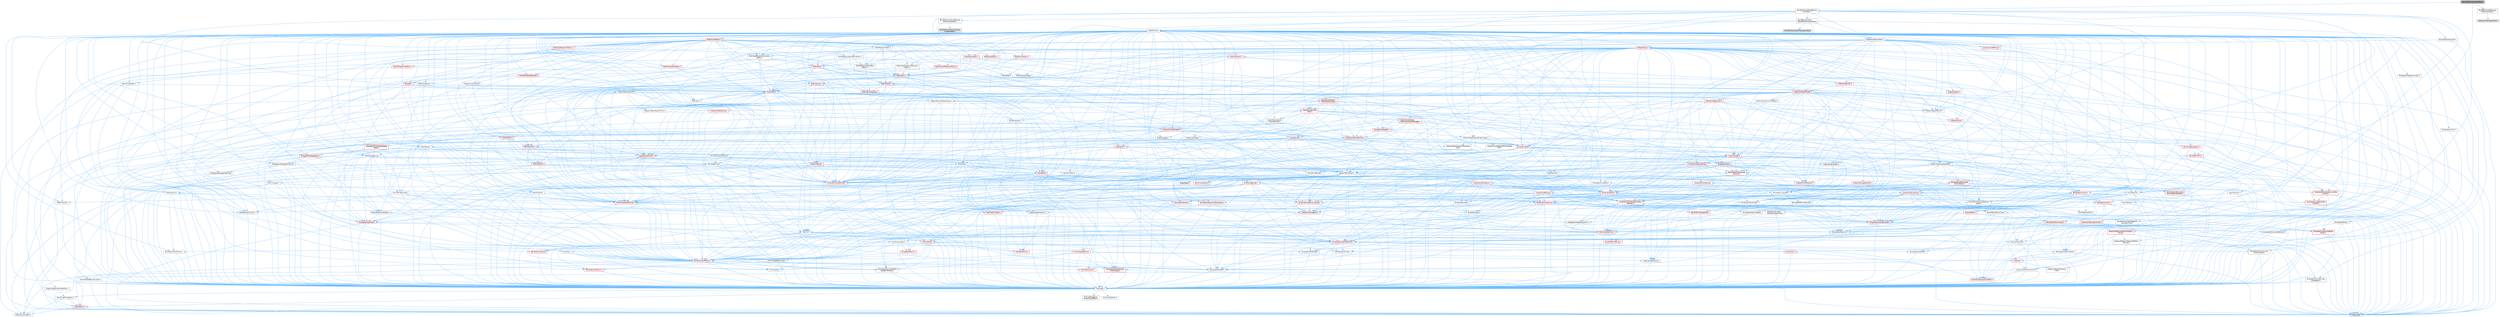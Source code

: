 digraph "WorldDataLayersActorDesc.h"
{
 // INTERACTIVE_SVG=YES
 // LATEX_PDF_SIZE
  bgcolor="transparent";
  edge [fontname=Helvetica,fontsize=10,labelfontname=Helvetica,labelfontsize=10];
  node [fontname=Helvetica,fontsize=10,shape=box,height=0.2,width=0.4];
  Node1 [id="Node000001",label="WorldDataLayersActorDesc.h",height=0.2,width=0.4,color="gray40", fillcolor="grey60", style="filled", fontcolor="black",tooltip=" "];
  Node1 -> Node2 [id="edge1_Node000001_Node000002",color="steelblue1",style="solid",tooltip=" "];
  Node2 [id="Node000002",label="WorldPartition/WorldPartition\lActorDesc.h",height=0.2,width=0.4,color="grey40", fillcolor="white", style="filled",URL="$d8/d60/WorldPartitionActorDesc_8h.html",tooltip=" "];
  Node2 -> Node3 [id="edge2_Node000002_Node000003",color="steelblue1",style="solid",tooltip=" "];
  Node3 [id="Node000003",label="CoreMinimal.h",height=0.2,width=0.4,color="grey40", fillcolor="white", style="filled",URL="$d7/d67/CoreMinimal_8h.html",tooltip=" "];
  Node3 -> Node4 [id="edge3_Node000003_Node000004",color="steelblue1",style="solid",tooltip=" "];
  Node4 [id="Node000004",label="CoreTypes.h",height=0.2,width=0.4,color="grey40", fillcolor="white", style="filled",URL="$dc/dec/CoreTypes_8h.html",tooltip=" "];
  Node4 -> Node5 [id="edge4_Node000004_Node000005",color="steelblue1",style="solid",tooltip=" "];
  Node5 [id="Node000005",label="HAL/Platform.h",height=0.2,width=0.4,color="red", fillcolor="#FFF0F0", style="filled",URL="$d9/dd0/Platform_8h.html",tooltip=" "];
  Node5 -> Node8 [id="edge5_Node000005_Node000008",color="steelblue1",style="solid",tooltip=" "];
  Node8 [id="Node000008",label="type_traits",height=0.2,width=0.4,color="grey60", fillcolor="#E0E0E0", style="filled",tooltip=" "];
  Node5 -> Node9 [id="edge6_Node000005_Node000009",color="steelblue1",style="solid",tooltip=" "];
  Node9 [id="Node000009",label="PreprocessorHelpers.h",height=0.2,width=0.4,color="grey40", fillcolor="white", style="filled",URL="$db/ddb/PreprocessorHelpers_8h.html",tooltip=" "];
  Node4 -> Node15 [id="edge7_Node000004_Node000015",color="steelblue1",style="solid",tooltip=" "];
  Node15 [id="Node000015",label="ProfilingDebugging\l/UMemoryDefines.h",height=0.2,width=0.4,color="grey40", fillcolor="white", style="filled",URL="$d2/da2/UMemoryDefines_8h.html",tooltip=" "];
  Node4 -> Node16 [id="edge8_Node000004_Node000016",color="steelblue1",style="solid",tooltip=" "];
  Node16 [id="Node000016",label="Misc/CoreMiscDefines.h",height=0.2,width=0.4,color="grey40", fillcolor="white", style="filled",URL="$da/d38/CoreMiscDefines_8h.html",tooltip=" "];
  Node16 -> Node5 [id="edge9_Node000016_Node000005",color="steelblue1",style="solid",tooltip=" "];
  Node16 -> Node9 [id="edge10_Node000016_Node000009",color="steelblue1",style="solid",tooltip=" "];
  Node4 -> Node17 [id="edge11_Node000004_Node000017",color="steelblue1",style="solid",tooltip=" "];
  Node17 [id="Node000017",label="Misc/CoreDefines.h",height=0.2,width=0.4,color="grey40", fillcolor="white", style="filled",URL="$d3/dd2/CoreDefines_8h.html",tooltip=" "];
  Node3 -> Node18 [id="edge12_Node000003_Node000018",color="steelblue1",style="solid",tooltip=" "];
  Node18 [id="Node000018",label="CoreFwd.h",height=0.2,width=0.4,color="red", fillcolor="#FFF0F0", style="filled",URL="$d1/d1e/CoreFwd_8h.html",tooltip=" "];
  Node18 -> Node4 [id="edge13_Node000018_Node000004",color="steelblue1",style="solid",tooltip=" "];
  Node18 -> Node19 [id="edge14_Node000018_Node000019",color="steelblue1",style="solid",tooltip=" "];
  Node19 [id="Node000019",label="Containers/ContainersFwd.h",height=0.2,width=0.4,color="grey40", fillcolor="white", style="filled",URL="$d4/d0a/ContainersFwd_8h.html",tooltip=" "];
  Node19 -> Node5 [id="edge15_Node000019_Node000005",color="steelblue1",style="solid",tooltip=" "];
  Node19 -> Node4 [id="edge16_Node000019_Node000004",color="steelblue1",style="solid",tooltip=" "];
  Node19 -> Node20 [id="edge17_Node000019_Node000020",color="steelblue1",style="solid",tooltip=" "];
  Node20 [id="Node000020",label="Traits/IsContiguousContainer.h",height=0.2,width=0.4,color="red", fillcolor="#FFF0F0", style="filled",URL="$d5/d3c/IsContiguousContainer_8h.html",tooltip=" "];
  Node20 -> Node4 [id="edge18_Node000020_Node000004",color="steelblue1",style="solid",tooltip=" "];
  Node18 -> Node24 [id="edge19_Node000018_Node000024",color="steelblue1",style="solid",tooltip=" "];
  Node24 [id="Node000024",label="UObject/UObjectHierarchy\lFwd.h",height=0.2,width=0.4,color="grey40", fillcolor="white", style="filled",URL="$d3/d13/UObjectHierarchyFwd_8h.html",tooltip=" "];
  Node3 -> Node24 [id="edge20_Node000003_Node000024",color="steelblue1",style="solid",tooltip=" "];
  Node3 -> Node19 [id="edge21_Node000003_Node000019",color="steelblue1",style="solid",tooltip=" "];
  Node3 -> Node25 [id="edge22_Node000003_Node000025",color="steelblue1",style="solid",tooltip=" "];
  Node25 [id="Node000025",label="Misc/VarArgs.h",height=0.2,width=0.4,color="grey40", fillcolor="white", style="filled",URL="$d5/d6f/VarArgs_8h.html",tooltip=" "];
  Node25 -> Node4 [id="edge23_Node000025_Node000004",color="steelblue1",style="solid",tooltip=" "];
  Node3 -> Node26 [id="edge24_Node000003_Node000026",color="steelblue1",style="solid",tooltip=" "];
  Node26 [id="Node000026",label="Logging/LogVerbosity.h",height=0.2,width=0.4,color="grey40", fillcolor="white", style="filled",URL="$d2/d8f/LogVerbosity_8h.html",tooltip=" "];
  Node26 -> Node4 [id="edge25_Node000026_Node000004",color="steelblue1",style="solid",tooltip=" "];
  Node3 -> Node27 [id="edge26_Node000003_Node000027",color="steelblue1",style="solid",tooltip=" "];
  Node27 [id="Node000027",label="Misc/OutputDevice.h",height=0.2,width=0.4,color="red", fillcolor="#FFF0F0", style="filled",URL="$d7/d32/OutputDevice_8h.html",tooltip=" "];
  Node27 -> Node18 [id="edge27_Node000027_Node000018",color="steelblue1",style="solid",tooltip=" "];
  Node27 -> Node4 [id="edge28_Node000027_Node000004",color="steelblue1",style="solid",tooltip=" "];
  Node27 -> Node26 [id="edge29_Node000027_Node000026",color="steelblue1",style="solid",tooltip=" "];
  Node27 -> Node25 [id="edge30_Node000027_Node000025",color="steelblue1",style="solid",tooltip=" "];
  Node27 -> Node28 [id="edge31_Node000027_Node000028",color="steelblue1",style="solid",tooltip=" "];
  Node28 [id="Node000028",label="Templates/IsArrayOrRefOf\lTypeByPredicate.h",height=0.2,width=0.4,color="grey40", fillcolor="white", style="filled",URL="$d6/da1/IsArrayOrRefOfTypeByPredicate_8h.html",tooltip=" "];
  Node28 -> Node4 [id="edge32_Node000028_Node000004",color="steelblue1",style="solid",tooltip=" "];
  Node27 -> Node29 [id="edge33_Node000027_Node000029",color="steelblue1",style="solid",tooltip=" "];
  Node29 [id="Node000029",label="Templates/IsValidVariadic\lFunctionArg.h",height=0.2,width=0.4,color="red", fillcolor="#FFF0F0", style="filled",URL="$d0/dc8/IsValidVariadicFunctionArg_8h.html",tooltip=" "];
  Node29 -> Node4 [id="edge34_Node000029_Node000004",color="steelblue1",style="solid",tooltip=" "];
  Node29 -> Node8 [id="edge35_Node000029_Node000008",color="steelblue1",style="solid",tooltip=" "];
  Node3 -> Node33 [id="edge36_Node000003_Node000033",color="steelblue1",style="solid",tooltip=" "];
  Node33 [id="Node000033",label="HAL/PlatformCrt.h",height=0.2,width=0.4,color="red", fillcolor="#FFF0F0", style="filled",URL="$d8/d75/PlatformCrt_8h.html",tooltip=" "];
  Node3 -> Node43 [id="edge37_Node000003_Node000043",color="steelblue1",style="solid",tooltip=" "];
  Node43 [id="Node000043",label="HAL/PlatformMisc.h",height=0.2,width=0.4,color="red", fillcolor="#FFF0F0", style="filled",URL="$d0/df5/PlatformMisc_8h.html",tooltip=" "];
  Node43 -> Node4 [id="edge38_Node000043_Node000004",color="steelblue1",style="solid",tooltip=" "];
  Node3 -> Node62 [id="edge39_Node000003_Node000062",color="steelblue1",style="solid",tooltip=" "];
  Node62 [id="Node000062",label="Misc/AssertionMacros.h",height=0.2,width=0.4,color="red", fillcolor="#FFF0F0", style="filled",URL="$d0/dfa/AssertionMacros_8h.html",tooltip=" "];
  Node62 -> Node4 [id="edge40_Node000062_Node000004",color="steelblue1",style="solid",tooltip=" "];
  Node62 -> Node5 [id="edge41_Node000062_Node000005",color="steelblue1",style="solid",tooltip=" "];
  Node62 -> Node43 [id="edge42_Node000062_Node000043",color="steelblue1",style="solid",tooltip=" "];
  Node62 -> Node9 [id="edge43_Node000062_Node000009",color="steelblue1",style="solid",tooltip=" "];
  Node62 -> Node63 [id="edge44_Node000062_Node000063",color="steelblue1",style="solid",tooltip=" "];
  Node63 [id="Node000063",label="Templates/EnableIf.h",height=0.2,width=0.4,color="grey40", fillcolor="white", style="filled",URL="$d7/d60/EnableIf_8h.html",tooltip=" "];
  Node63 -> Node4 [id="edge45_Node000063_Node000004",color="steelblue1",style="solid",tooltip=" "];
  Node62 -> Node28 [id="edge46_Node000062_Node000028",color="steelblue1",style="solid",tooltip=" "];
  Node62 -> Node29 [id="edge47_Node000062_Node000029",color="steelblue1",style="solid",tooltip=" "];
  Node62 -> Node25 [id="edge48_Node000062_Node000025",color="steelblue1",style="solid",tooltip=" "];
  Node3 -> Node71 [id="edge49_Node000003_Node000071",color="steelblue1",style="solid",tooltip=" "];
  Node71 [id="Node000071",label="Templates/IsPointer.h",height=0.2,width=0.4,color="grey40", fillcolor="white", style="filled",URL="$d7/d05/IsPointer_8h.html",tooltip=" "];
  Node71 -> Node4 [id="edge50_Node000071_Node000004",color="steelblue1",style="solid",tooltip=" "];
  Node3 -> Node72 [id="edge51_Node000003_Node000072",color="steelblue1",style="solid",tooltip=" "];
  Node72 [id="Node000072",label="HAL/PlatformMemory.h",height=0.2,width=0.4,color="red", fillcolor="#FFF0F0", style="filled",URL="$de/d68/PlatformMemory_8h.html",tooltip=" "];
  Node72 -> Node4 [id="edge52_Node000072_Node000004",color="steelblue1",style="solid",tooltip=" "];
  Node3 -> Node55 [id="edge53_Node000003_Node000055",color="steelblue1",style="solid",tooltip=" "];
  Node55 [id="Node000055",label="HAL/PlatformAtomics.h",height=0.2,width=0.4,color="red", fillcolor="#FFF0F0", style="filled",URL="$d3/d36/PlatformAtomics_8h.html",tooltip=" "];
  Node55 -> Node4 [id="edge54_Node000055_Node000004",color="steelblue1",style="solid",tooltip=" "];
  Node3 -> Node77 [id="edge55_Node000003_Node000077",color="steelblue1",style="solid",tooltip=" "];
  Node77 [id="Node000077",label="Misc/Exec.h",height=0.2,width=0.4,color="grey40", fillcolor="white", style="filled",URL="$de/ddb/Exec_8h.html",tooltip=" "];
  Node77 -> Node4 [id="edge56_Node000077_Node000004",color="steelblue1",style="solid",tooltip=" "];
  Node77 -> Node62 [id="edge57_Node000077_Node000062",color="steelblue1",style="solid",tooltip=" "];
  Node3 -> Node78 [id="edge58_Node000003_Node000078",color="steelblue1",style="solid",tooltip=" "];
  Node78 [id="Node000078",label="HAL/MemoryBase.h",height=0.2,width=0.4,color="grey40", fillcolor="white", style="filled",URL="$d6/d9f/MemoryBase_8h.html",tooltip=" "];
  Node78 -> Node4 [id="edge59_Node000078_Node000004",color="steelblue1",style="solid",tooltip=" "];
  Node78 -> Node55 [id="edge60_Node000078_Node000055",color="steelblue1",style="solid",tooltip=" "];
  Node78 -> Node33 [id="edge61_Node000078_Node000033",color="steelblue1",style="solid",tooltip=" "];
  Node78 -> Node77 [id="edge62_Node000078_Node000077",color="steelblue1",style="solid",tooltip=" "];
  Node78 -> Node27 [id="edge63_Node000078_Node000027",color="steelblue1",style="solid",tooltip=" "];
  Node78 -> Node79 [id="edge64_Node000078_Node000079",color="steelblue1",style="solid",tooltip=" "];
  Node79 [id="Node000079",label="Templates/Atomic.h",height=0.2,width=0.4,color="red", fillcolor="#FFF0F0", style="filled",URL="$d3/d91/Atomic_8h.html",tooltip=" "];
  Node79 -> Node80 [id="edge65_Node000079_Node000080",color="steelblue1",style="solid",tooltip=" "];
  Node80 [id="Node000080",label="HAL/ThreadSafeCounter.h",height=0.2,width=0.4,color="grey40", fillcolor="white", style="filled",URL="$dc/dc9/ThreadSafeCounter_8h.html",tooltip=" "];
  Node80 -> Node4 [id="edge66_Node000080_Node000004",color="steelblue1",style="solid",tooltip=" "];
  Node80 -> Node55 [id="edge67_Node000080_Node000055",color="steelblue1",style="solid",tooltip=" "];
  Node3 -> Node88 [id="edge68_Node000003_Node000088",color="steelblue1",style="solid",tooltip=" "];
  Node88 [id="Node000088",label="HAL/UnrealMemory.h",height=0.2,width=0.4,color="red", fillcolor="#FFF0F0", style="filled",URL="$d9/d96/UnrealMemory_8h.html",tooltip=" "];
  Node88 -> Node4 [id="edge69_Node000088_Node000004",color="steelblue1",style="solid",tooltip=" "];
  Node88 -> Node78 [id="edge70_Node000088_Node000078",color="steelblue1",style="solid",tooltip=" "];
  Node88 -> Node72 [id="edge71_Node000088_Node000072",color="steelblue1",style="solid",tooltip=" "];
  Node88 -> Node71 [id="edge72_Node000088_Node000071",color="steelblue1",style="solid",tooltip=" "];
  Node3 -> Node90 [id="edge73_Node000003_Node000090",color="steelblue1",style="solid",tooltip=" "];
  Node90 [id="Node000090",label="Templates/IsArithmetic.h",height=0.2,width=0.4,color="grey40", fillcolor="white", style="filled",URL="$d2/d5d/IsArithmetic_8h.html",tooltip=" "];
  Node90 -> Node4 [id="edge74_Node000090_Node000004",color="steelblue1",style="solid",tooltip=" "];
  Node3 -> Node84 [id="edge75_Node000003_Node000084",color="steelblue1",style="solid",tooltip=" "];
  Node84 [id="Node000084",label="Templates/AndOrNot.h",height=0.2,width=0.4,color="grey40", fillcolor="white", style="filled",URL="$db/d0a/AndOrNot_8h.html",tooltip=" "];
  Node84 -> Node4 [id="edge76_Node000084_Node000004",color="steelblue1",style="solid",tooltip=" "];
  Node3 -> Node91 [id="edge77_Node000003_Node000091",color="steelblue1",style="solid",tooltip=" "];
  Node91 [id="Node000091",label="Templates/IsPODType.h",height=0.2,width=0.4,color="grey40", fillcolor="white", style="filled",URL="$d7/db1/IsPODType_8h.html",tooltip=" "];
  Node91 -> Node4 [id="edge78_Node000091_Node000004",color="steelblue1",style="solid",tooltip=" "];
  Node3 -> Node92 [id="edge79_Node000003_Node000092",color="steelblue1",style="solid",tooltip=" "];
  Node92 [id="Node000092",label="Templates/IsUECoreType.h",height=0.2,width=0.4,color="grey40", fillcolor="white", style="filled",URL="$d1/db8/IsUECoreType_8h.html",tooltip=" "];
  Node92 -> Node4 [id="edge80_Node000092_Node000004",color="steelblue1",style="solid",tooltip=" "];
  Node92 -> Node8 [id="edge81_Node000092_Node000008",color="steelblue1",style="solid",tooltip=" "];
  Node3 -> Node85 [id="edge82_Node000003_Node000085",color="steelblue1",style="solid",tooltip=" "];
  Node85 [id="Node000085",label="Templates/IsTriviallyCopy\lConstructible.h",height=0.2,width=0.4,color="grey40", fillcolor="white", style="filled",URL="$d3/d78/IsTriviallyCopyConstructible_8h.html",tooltip=" "];
  Node85 -> Node4 [id="edge83_Node000085_Node000004",color="steelblue1",style="solid",tooltip=" "];
  Node85 -> Node8 [id="edge84_Node000085_Node000008",color="steelblue1",style="solid",tooltip=" "];
  Node3 -> Node93 [id="edge85_Node000003_Node000093",color="steelblue1",style="solid",tooltip=" "];
  Node93 [id="Node000093",label="Templates/UnrealTypeTraits.h",height=0.2,width=0.4,color="red", fillcolor="#FFF0F0", style="filled",URL="$d2/d2d/UnrealTypeTraits_8h.html",tooltip=" "];
  Node93 -> Node4 [id="edge86_Node000093_Node000004",color="steelblue1",style="solid",tooltip=" "];
  Node93 -> Node71 [id="edge87_Node000093_Node000071",color="steelblue1",style="solid",tooltip=" "];
  Node93 -> Node62 [id="edge88_Node000093_Node000062",color="steelblue1",style="solid",tooltip=" "];
  Node93 -> Node84 [id="edge89_Node000093_Node000084",color="steelblue1",style="solid",tooltip=" "];
  Node93 -> Node63 [id="edge90_Node000093_Node000063",color="steelblue1",style="solid",tooltip=" "];
  Node93 -> Node90 [id="edge91_Node000093_Node000090",color="steelblue1",style="solid",tooltip=" "];
  Node93 -> Node91 [id="edge92_Node000093_Node000091",color="steelblue1",style="solid",tooltip=" "];
  Node93 -> Node92 [id="edge93_Node000093_Node000092",color="steelblue1",style="solid",tooltip=" "];
  Node93 -> Node85 [id="edge94_Node000093_Node000085",color="steelblue1",style="solid",tooltip=" "];
  Node3 -> Node63 [id="edge95_Node000003_Node000063",color="steelblue1",style="solid",tooltip=" "];
  Node3 -> Node95 [id="edge96_Node000003_Node000095",color="steelblue1",style="solid",tooltip=" "];
  Node95 [id="Node000095",label="Templates/RemoveReference.h",height=0.2,width=0.4,color="grey40", fillcolor="white", style="filled",URL="$da/dbe/RemoveReference_8h.html",tooltip=" "];
  Node95 -> Node4 [id="edge97_Node000095_Node000004",color="steelblue1",style="solid",tooltip=" "];
  Node3 -> Node96 [id="edge98_Node000003_Node000096",color="steelblue1",style="solid",tooltip=" "];
  Node96 [id="Node000096",label="Templates/IntegralConstant.h",height=0.2,width=0.4,color="grey40", fillcolor="white", style="filled",URL="$db/d1b/IntegralConstant_8h.html",tooltip=" "];
  Node96 -> Node4 [id="edge99_Node000096_Node000004",color="steelblue1",style="solid",tooltip=" "];
  Node3 -> Node97 [id="edge100_Node000003_Node000097",color="steelblue1",style="solid",tooltip=" "];
  Node97 [id="Node000097",label="Templates/IsClass.h",height=0.2,width=0.4,color="grey40", fillcolor="white", style="filled",URL="$db/dcb/IsClass_8h.html",tooltip=" "];
  Node97 -> Node4 [id="edge101_Node000097_Node000004",color="steelblue1",style="solid",tooltip=" "];
  Node3 -> Node98 [id="edge102_Node000003_Node000098",color="steelblue1",style="solid",tooltip=" "];
  Node98 [id="Node000098",label="Templates/TypeCompatible\lBytes.h",height=0.2,width=0.4,color="red", fillcolor="#FFF0F0", style="filled",URL="$df/d0a/TypeCompatibleBytes_8h.html",tooltip=" "];
  Node98 -> Node4 [id="edge103_Node000098_Node000004",color="steelblue1",style="solid",tooltip=" "];
  Node98 -> Node8 [id="edge104_Node000098_Node000008",color="steelblue1",style="solid",tooltip=" "];
  Node3 -> Node20 [id="edge105_Node000003_Node000020",color="steelblue1",style="solid",tooltip=" "];
  Node3 -> Node99 [id="edge106_Node000003_Node000099",color="steelblue1",style="solid",tooltip=" "];
  Node99 [id="Node000099",label="Templates/UnrealTemplate.h",height=0.2,width=0.4,color="red", fillcolor="#FFF0F0", style="filled",URL="$d4/d24/UnrealTemplate_8h.html",tooltip=" "];
  Node99 -> Node4 [id="edge107_Node000099_Node000004",color="steelblue1",style="solid",tooltip=" "];
  Node99 -> Node71 [id="edge108_Node000099_Node000071",color="steelblue1",style="solid",tooltip=" "];
  Node99 -> Node88 [id="edge109_Node000099_Node000088",color="steelblue1",style="solid",tooltip=" "];
  Node99 -> Node93 [id="edge110_Node000099_Node000093",color="steelblue1",style="solid",tooltip=" "];
  Node99 -> Node95 [id="edge111_Node000099_Node000095",color="steelblue1",style="solid",tooltip=" "];
  Node99 -> Node65 [id="edge112_Node000099_Node000065",color="steelblue1",style="solid",tooltip=" "];
  Node65 [id="Node000065",label="Templates/Requires.h",height=0.2,width=0.4,color="grey40", fillcolor="white", style="filled",URL="$dc/d96/Requires_8h.html",tooltip=" "];
  Node65 -> Node63 [id="edge113_Node000065_Node000063",color="steelblue1",style="solid",tooltip=" "];
  Node65 -> Node8 [id="edge114_Node000065_Node000008",color="steelblue1",style="solid",tooltip=" "];
  Node99 -> Node98 [id="edge115_Node000099_Node000098",color="steelblue1",style="solid",tooltip=" "];
  Node99 -> Node20 [id="edge116_Node000099_Node000020",color="steelblue1",style="solid",tooltip=" "];
  Node99 -> Node8 [id="edge117_Node000099_Node000008",color="steelblue1",style="solid",tooltip=" "];
  Node3 -> Node48 [id="edge118_Node000003_Node000048",color="steelblue1",style="solid",tooltip=" "];
  Node48 [id="Node000048",label="Math/NumericLimits.h",height=0.2,width=0.4,color="grey40", fillcolor="white", style="filled",URL="$df/d1b/NumericLimits_8h.html",tooltip=" "];
  Node48 -> Node4 [id="edge119_Node000048_Node000004",color="steelblue1",style="solid",tooltip=" "];
  Node3 -> Node103 [id="edge120_Node000003_Node000103",color="steelblue1",style="solid",tooltip=" "];
  Node103 [id="Node000103",label="HAL/PlatformMath.h",height=0.2,width=0.4,color="red", fillcolor="#FFF0F0", style="filled",URL="$dc/d53/PlatformMath_8h.html",tooltip=" "];
  Node103 -> Node4 [id="edge121_Node000103_Node000004",color="steelblue1",style="solid",tooltip=" "];
  Node3 -> Node86 [id="edge122_Node000003_Node000086",color="steelblue1",style="solid",tooltip=" "];
  Node86 [id="Node000086",label="Templates/IsTriviallyCopy\lAssignable.h",height=0.2,width=0.4,color="grey40", fillcolor="white", style="filled",URL="$d2/df2/IsTriviallyCopyAssignable_8h.html",tooltip=" "];
  Node86 -> Node4 [id="edge123_Node000086_Node000004",color="steelblue1",style="solid",tooltip=" "];
  Node86 -> Node8 [id="edge124_Node000086_Node000008",color="steelblue1",style="solid",tooltip=" "];
  Node3 -> Node111 [id="edge125_Node000003_Node000111",color="steelblue1",style="solid",tooltip=" "];
  Node111 [id="Node000111",label="Templates/MemoryOps.h",height=0.2,width=0.4,color="red", fillcolor="#FFF0F0", style="filled",URL="$db/dea/MemoryOps_8h.html",tooltip=" "];
  Node111 -> Node4 [id="edge126_Node000111_Node000004",color="steelblue1",style="solid",tooltip=" "];
  Node111 -> Node88 [id="edge127_Node000111_Node000088",color="steelblue1",style="solid",tooltip=" "];
  Node111 -> Node86 [id="edge128_Node000111_Node000086",color="steelblue1",style="solid",tooltip=" "];
  Node111 -> Node85 [id="edge129_Node000111_Node000085",color="steelblue1",style="solid",tooltip=" "];
  Node111 -> Node65 [id="edge130_Node000111_Node000065",color="steelblue1",style="solid",tooltip=" "];
  Node111 -> Node93 [id="edge131_Node000111_Node000093",color="steelblue1",style="solid",tooltip=" "];
  Node111 -> Node8 [id="edge132_Node000111_Node000008",color="steelblue1",style="solid",tooltip=" "];
  Node3 -> Node112 [id="edge133_Node000003_Node000112",color="steelblue1",style="solid",tooltip=" "];
  Node112 [id="Node000112",label="Containers/ContainerAllocation\lPolicies.h",height=0.2,width=0.4,color="red", fillcolor="#FFF0F0", style="filled",URL="$d7/dff/ContainerAllocationPolicies_8h.html",tooltip=" "];
  Node112 -> Node4 [id="edge134_Node000112_Node000004",color="steelblue1",style="solid",tooltip=" "];
  Node112 -> Node112 [id="edge135_Node000112_Node000112",color="steelblue1",style="solid",tooltip=" "];
  Node112 -> Node103 [id="edge136_Node000112_Node000103",color="steelblue1",style="solid",tooltip=" "];
  Node112 -> Node88 [id="edge137_Node000112_Node000088",color="steelblue1",style="solid",tooltip=" "];
  Node112 -> Node48 [id="edge138_Node000112_Node000048",color="steelblue1",style="solid",tooltip=" "];
  Node112 -> Node62 [id="edge139_Node000112_Node000062",color="steelblue1",style="solid",tooltip=" "];
  Node112 -> Node111 [id="edge140_Node000112_Node000111",color="steelblue1",style="solid",tooltip=" "];
  Node112 -> Node98 [id="edge141_Node000112_Node000098",color="steelblue1",style="solid",tooltip=" "];
  Node112 -> Node8 [id="edge142_Node000112_Node000008",color="steelblue1",style="solid",tooltip=" "];
  Node3 -> Node115 [id="edge143_Node000003_Node000115",color="steelblue1",style="solid",tooltip=" "];
  Node115 [id="Node000115",label="Templates/IsEnumClass.h",height=0.2,width=0.4,color="grey40", fillcolor="white", style="filled",URL="$d7/d15/IsEnumClass_8h.html",tooltip=" "];
  Node115 -> Node4 [id="edge144_Node000115_Node000004",color="steelblue1",style="solid",tooltip=" "];
  Node115 -> Node84 [id="edge145_Node000115_Node000084",color="steelblue1",style="solid",tooltip=" "];
  Node3 -> Node116 [id="edge146_Node000003_Node000116",color="steelblue1",style="solid",tooltip=" "];
  Node116 [id="Node000116",label="HAL/PlatformProperties.h",height=0.2,width=0.4,color="red", fillcolor="#FFF0F0", style="filled",URL="$d9/db0/PlatformProperties_8h.html",tooltip=" "];
  Node116 -> Node4 [id="edge147_Node000116_Node000004",color="steelblue1",style="solid",tooltip=" "];
  Node3 -> Node119 [id="edge148_Node000003_Node000119",color="steelblue1",style="solid",tooltip=" "];
  Node119 [id="Node000119",label="Misc/EngineVersionBase.h",height=0.2,width=0.4,color="grey40", fillcolor="white", style="filled",URL="$d5/d2b/EngineVersionBase_8h.html",tooltip=" "];
  Node119 -> Node4 [id="edge149_Node000119_Node000004",color="steelblue1",style="solid",tooltip=" "];
  Node3 -> Node120 [id="edge150_Node000003_Node000120",color="steelblue1",style="solid",tooltip=" "];
  Node120 [id="Node000120",label="Internationalization\l/TextNamespaceFwd.h",height=0.2,width=0.4,color="grey40", fillcolor="white", style="filled",URL="$d8/d97/TextNamespaceFwd_8h.html",tooltip=" "];
  Node120 -> Node4 [id="edge151_Node000120_Node000004",color="steelblue1",style="solid",tooltip=" "];
  Node3 -> Node121 [id="edge152_Node000003_Node000121",color="steelblue1",style="solid",tooltip=" "];
  Node121 [id="Node000121",label="Serialization/Archive.h",height=0.2,width=0.4,color="red", fillcolor="#FFF0F0", style="filled",URL="$d7/d3b/Archive_8h.html",tooltip=" "];
  Node121 -> Node18 [id="edge153_Node000121_Node000018",color="steelblue1",style="solid",tooltip=" "];
  Node121 -> Node4 [id="edge154_Node000121_Node000004",color="steelblue1",style="solid",tooltip=" "];
  Node121 -> Node116 [id="edge155_Node000121_Node000116",color="steelblue1",style="solid",tooltip=" "];
  Node121 -> Node120 [id="edge156_Node000121_Node000120",color="steelblue1",style="solid",tooltip=" "];
  Node121 -> Node62 [id="edge157_Node000121_Node000062",color="steelblue1",style="solid",tooltip=" "];
  Node121 -> Node119 [id="edge158_Node000121_Node000119",color="steelblue1",style="solid",tooltip=" "];
  Node121 -> Node25 [id="edge159_Node000121_Node000025",color="steelblue1",style="solid",tooltip=" "];
  Node121 -> Node63 [id="edge160_Node000121_Node000063",color="steelblue1",style="solid",tooltip=" "];
  Node121 -> Node28 [id="edge161_Node000121_Node000028",color="steelblue1",style="solid",tooltip=" "];
  Node121 -> Node115 [id="edge162_Node000121_Node000115",color="steelblue1",style="solid",tooltip=" "];
  Node121 -> Node29 [id="edge163_Node000121_Node000029",color="steelblue1",style="solid",tooltip=" "];
  Node121 -> Node99 [id="edge164_Node000121_Node000099",color="steelblue1",style="solid",tooltip=" "];
  Node121 -> Node124 [id="edge165_Node000121_Node000124",color="steelblue1",style="solid",tooltip=" "];
  Node124 [id="Node000124",label="UObject/ObjectVersion.h",height=0.2,width=0.4,color="grey40", fillcolor="white", style="filled",URL="$da/d63/ObjectVersion_8h.html",tooltip=" "];
  Node124 -> Node4 [id="edge166_Node000124_Node000004",color="steelblue1",style="solid",tooltip=" "];
  Node3 -> Node125 [id="edge167_Node000003_Node000125",color="steelblue1",style="solid",tooltip=" "];
  Node125 [id="Node000125",label="Templates/Less.h",height=0.2,width=0.4,color="grey40", fillcolor="white", style="filled",URL="$de/dc8/Less_8h.html",tooltip=" "];
  Node125 -> Node4 [id="edge168_Node000125_Node000004",color="steelblue1",style="solid",tooltip=" "];
  Node125 -> Node99 [id="edge169_Node000125_Node000099",color="steelblue1",style="solid",tooltip=" "];
  Node3 -> Node126 [id="edge170_Node000003_Node000126",color="steelblue1",style="solid",tooltip=" "];
  Node126 [id="Node000126",label="Templates/Sorting.h",height=0.2,width=0.4,color="red", fillcolor="#FFF0F0", style="filled",URL="$d3/d9e/Sorting_8h.html",tooltip=" "];
  Node126 -> Node4 [id="edge171_Node000126_Node000004",color="steelblue1",style="solid",tooltip=" "];
  Node126 -> Node103 [id="edge172_Node000126_Node000103",color="steelblue1",style="solid",tooltip=" "];
  Node126 -> Node125 [id="edge173_Node000126_Node000125",color="steelblue1",style="solid",tooltip=" "];
  Node3 -> Node137 [id="edge174_Node000003_Node000137",color="steelblue1",style="solid",tooltip=" "];
  Node137 [id="Node000137",label="Misc/Char.h",height=0.2,width=0.4,color="red", fillcolor="#FFF0F0", style="filled",URL="$d0/d58/Char_8h.html",tooltip=" "];
  Node137 -> Node4 [id="edge175_Node000137_Node000004",color="steelblue1",style="solid",tooltip=" "];
  Node137 -> Node8 [id="edge176_Node000137_Node000008",color="steelblue1",style="solid",tooltip=" "];
  Node3 -> Node140 [id="edge177_Node000003_Node000140",color="steelblue1",style="solid",tooltip=" "];
  Node140 [id="Node000140",label="GenericPlatform/GenericPlatform\lStricmp.h",height=0.2,width=0.4,color="grey40", fillcolor="white", style="filled",URL="$d2/d86/GenericPlatformStricmp_8h.html",tooltip=" "];
  Node140 -> Node4 [id="edge178_Node000140_Node000004",color="steelblue1",style="solid",tooltip=" "];
  Node3 -> Node141 [id="edge179_Node000003_Node000141",color="steelblue1",style="solid",tooltip=" "];
  Node141 [id="Node000141",label="GenericPlatform/GenericPlatform\lString.h",height=0.2,width=0.4,color="red", fillcolor="#FFF0F0", style="filled",URL="$dd/d20/GenericPlatformString_8h.html",tooltip=" "];
  Node141 -> Node4 [id="edge180_Node000141_Node000004",color="steelblue1",style="solid",tooltip=" "];
  Node141 -> Node140 [id="edge181_Node000141_Node000140",color="steelblue1",style="solid",tooltip=" "];
  Node141 -> Node63 [id="edge182_Node000141_Node000063",color="steelblue1",style="solid",tooltip=" "];
  Node141 -> Node32 [id="edge183_Node000141_Node000032",color="steelblue1",style="solid",tooltip=" "];
  Node32 [id="Node000032",label="Traits/IsCharType.h",height=0.2,width=0.4,color="grey40", fillcolor="white", style="filled",URL="$db/d51/IsCharType_8h.html",tooltip=" "];
  Node32 -> Node4 [id="edge184_Node000032_Node000004",color="steelblue1",style="solid",tooltip=" "];
  Node141 -> Node8 [id="edge185_Node000141_Node000008",color="steelblue1",style="solid",tooltip=" "];
  Node3 -> Node74 [id="edge186_Node000003_Node000074",color="steelblue1",style="solid",tooltip=" "];
  Node74 [id="Node000074",label="HAL/PlatformString.h",height=0.2,width=0.4,color="red", fillcolor="#FFF0F0", style="filled",URL="$db/db5/PlatformString_8h.html",tooltip=" "];
  Node74 -> Node4 [id="edge187_Node000074_Node000004",color="steelblue1",style="solid",tooltip=" "];
  Node3 -> Node144 [id="edge188_Node000003_Node000144",color="steelblue1",style="solid",tooltip=" "];
  Node144 [id="Node000144",label="Misc/CString.h",height=0.2,width=0.4,color="red", fillcolor="#FFF0F0", style="filled",URL="$d2/d49/CString_8h.html",tooltip=" "];
  Node144 -> Node4 [id="edge189_Node000144_Node000004",color="steelblue1",style="solid",tooltip=" "];
  Node144 -> Node33 [id="edge190_Node000144_Node000033",color="steelblue1",style="solid",tooltip=" "];
  Node144 -> Node74 [id="edge191_Node000144_Node000074",color="steelblue1",style="solid",tooltip=" "];
  Node144 -> Node62 [id="edge192_Node000144_Node000062",color="steelblue1",style="solid",tooltip=" "];
  Node144 -> Node137 [id="edge193_Node000144_Node000137",color="steelblue1",style="solid",tooltip=" "];
  Node144 -> Node25 [id="edge194_Node000144_Node000025",color="steelblue1",style="solid",tooltip=" "];
  Node144 -> Node28 [id="edge195_Node000144_Node000028",color="steelblue1",style="solid",tooltip=" "];
  Node144 -> Node29 [id="edge196_Node000144_Node000029",color="steelblue1",style="solid",tooltip=" "];
  Node3 -> Node145 [id="edge197_Node000003_Node000145",color="steelblue1",style="solid",tooltip=" "];
  Node145 [id="Node000145",label="Misc/Crc.h",height=0.2,width=0.4,color="grey40", fillcolor="white", style="filled",URL="$d4/dd2/Crc_8h.html",tooltip=" "];
  Node145 -> Node4 [id="edge198_Node000145_Node000004",color="steelblue1",style="solid",tooltip=" "];
  Node145 -> Node74 [id="edge199_Node000145_Node000074",color="steelblue1",style="solid",tooltip=" "];
  Node145 -> Node62 [id="edge200_Node000145_Node000062",color="steelblue1",style="solid",tooltip=" "];
  Node145 -> Node144 [id="edge201_Node000145_Node000144",color="steelblue1",style="solid",tooltip=" "];
  Node145 -> Node137 [id="edge202_Node000145_Node000137",color="steelblue1",style="solid",tooltip=" "];
  Node145 -> Node93 [id="edge203_Node000145_Node000093",color="steelblue1",style="solid",tooltip=" "];
  Node145 -> Node32 [id="edge204_Node000145_Node000032",color="steelblue1",style="solid",tooltip=" "];
  Node3 -> Node136 [id="edge205_Node000003_Node000136",color="steelblue1",style="solid",tooltip=" "];
  Node136 [id="Node000136",label="Math/UnrealMathUtility.h",height=0.2,width=0.4,color="red", fillcolor="#FFF0F0", style="filled",URL="$db/db8/UnrealMathUtility_8h.html",tooltip=" "];
  Node136 -> Node4 [id="edge206_Node000136_Node000004",color="steelblue1",style="solid",tooltip=" "];
  Node136 -> Node62 [id="edge207_Node000136_Node000062",color="steelblue1",style="solid",tooltip=" "];
  Node136 -> Node103 [id="edge208_Node000136_Node000103",color="steelblue1",style="solid",tooltip=" "];
  Node136 -> Node65 [id="edge209_Node000136_Node000065",color="steelblue1",style="solid",tooltip=" "];
  Node3 -> Node146 [id="edge210_Node000003_Node000146",color="steelblue1",style="solid",tooltip=" "];
  Node146 [id="Node000146",label="Containers/UnrealString.h",height=0.2,width=0.4,color="red", fillcolor="#FFF0F0", style="filled",URL="$d5/dba/UnrealString_8h.html",tooltip=" "];
  Node3 -> Node150 [id="edge211_Node000003_Node000150",color="steelblue1",style="solid",tooltip=" "];
  Node150 [id="Node000150",label="Containers/Array.h",height=0.2,width=0.4,color="red", fillcolor="#FFF0F0", style="filled",URL="$df/dd0/Array_8h.html",tooltip=" "];
  Node150 -> Node4 [id="edge212_Node000150_Node000004",color="steelblue1",style="solid",tooltip=" "];
  Node150 -> Node62 [id="edge213_Node000150_Node000062",color="steelblue1",style="solid",tooltip=" "];
  Node150 -> Node151 [id="edge214_Node000150_Node000151",color="steelblue1",style="solid",tooltip=" "];
  Node151 [id="Node000151",label="Misc/IntrusiveUnsetOptional\lState.h",height=0.2,width=0.4,color="grey40", fillcolor="white", style="filled",URL="$d2/d0a/IntrusiveUnsetOptionalState_8h.html",tooltip=" "];
  Node151 -> Node152 [id="edge215_Node000151_Node000152",color="steelblue1",style="solid",tooltip=" "];
  Node152 [id="Node000152",label="Misc/OptionalFwd.h",height=0.2,width=0.4,color="grey40", fillcolor="white", style="filled",URL="$dc/d50/OptionalFwd_8h.html",tooltip=" "];
  Node150 -> Node88 [id="edge216_Node000150_Node000088",color="steelblue1",style="solid",tooltip=" "];
  Node150 -> Node93 [id="edge217_Node000150_Node000093",color="steelblue1",style="solid",tooltip=" "];
  Node150 -> Node99 [id="edge218_Node000150_Node000099",color="steelblue1",style="solid",tooltip=" "];
  Node150 -> Node112 [id="edge219_Node000150_Node000112",color="steelblue1",style="solid",tooltip=" "];
  Node150 -> Node121 [id="edge220_Node000150_Node000121",color="steelblue1",style="solid",tooltip=" "];
  Node150 -> Node129 [id="edge221_Node000150_Node000129",color="steelblue1",style="solid",tooltip=" "];
  Node129 [id="Node000129",label="Templates/Invoke.h",height=0.2,width=0.4,color="red", fillcolor="#FFF0F0", style="filled",URL="$d7/deb/Invoke_8h.html",tooltip=" "];
  Node129 -> Node4 [id="edge222_Node000129_Node000004",color="steelblue1",style="solid",tooltip=" "];
  Node129 -> Node99 [id="edge223_Node000129_Node000099",color="steelblue1",style="solid",tooltip=" "];
  Node129 -> Node8 [id="edge224_Node000129_Node000008",color="steelblue1",style="solid",tooltip=" "];
  Node150 -> Node125 [id="edge225_Node000150_Node000125",color="steelblue1",style="solid",tooltip=" "];
  Node150 -> Node172 [id="edge226_Node000150_Node000172",color="steelblue1",style="solid",tooltip=" "];
  Node172 [id="Node000172",label="Templates/LosesQualifiers\lFromTo.h",height=0.2,width=0.4,color="red", fillcolor="#FFF0F0", style="filled",URL="$d2/db3/LosesQualifiersFromTo_8h.html",tooltip=" "];
  Node172 -> Node8 [id="edge227_Node000172_Node000008",color="steelblue1",style="solid",tooltip=" "];
  Node150 -> Node65 [id="edge228_Node000150_Node000065",color="steelblue1",style="solid",tooltip=" "];
  Node150 -> Node126 [id="edge229_Node000150_Node000126",color="steelblue1",style="solid",tooltip=" "];
  Node150 -> Node173 [id="edge230_Node000150_Node000173",color="steelblue1",style="solid",tooltip=" "];
  Node173 [id="Node000173",label="Templates/AlignmentTemplates.h",height=0.2,width=0.4,color="red", fillcolor="#FFF0F0", style="filled",URL="$dd/d32/AlignmentTemplates_8h.html",tooltip=" "];
  Node173 -> Node4 [id="edge231_Node000173_Node000004",color="steelblue1",style="solid",tooltip=" "];
  Node173 -> Node71 [id="edge232_Node000173_Node000071",color="steelblue1",style="solid",tooltip=" "];
  Node150 -> Node8 [id="edge233_Node000150_Node000008",color="steelblue1",style="solid",tooltip=" "];
  Node3 -> Node174 [id="edge234_Node000003_Node000174",color="steelblue1",style="solid",tooltip=" "];
  Node174 [id="Node000174",label="Misc/FrameNumber.h",height=0.2,width=0.4,color="grey40", fillcolor="white", style="filled",URL="$dd/dbd/FrameNumber_8h.html",tooltip=" "];
  Node174 -> Node4 [id="edge235_Node000174_Node000004",color="steelblue1",style="solid",tooltip=" "];
  Node174 -> Node48 [id="edge236_Node000174_Node000048",color="steelblue1",style="solid",tooltip=" "];
  Node174 -> Node136 [id="edge237_Node000174_Node000136",color="steelblue1",style="solid",tooltip=" "];
  Node174 -> Node63 [id="edge238_Node000174_Node000063",color="steelblue1",style="solid",tooltip=" "];
  Node174 -> Node93 [id="edge239_Node000174_Node000093",color="steelblue1",style="solid",tooltip=" "];
  Node3 -> Node175 [id="edge240_Node000003_Node000175",color="steelblue1",style="solid",tooltip=" "];
  Node175 [id="Node000175",label="Misc/Timespan.h",height=0.2,width=0.4,color="grey40", fillcolor="white", style="filled",URL="$da/dd9/Timespan_8h.html",tooltip=" "];
  Node175 -> Node4 [id="edge241_Node000175_Node000004",color="steelblue1",style="solid",tooltip=" "];
  Node175 -> Node176 [id="edge242_Node000175_Node000176",color="steelblue1",style="solid",tooltip=" "];
  Node176 [id="Node000176",label="Math/Interval.h",height=0.2,width=0.4,color="grey40", fillcolor="white", style="filled",URL="$d1/d55/Interval_8h.html",tooltip=" "];
  Node176 -> Node4 [id="edge243_Node000176_Node000004",color="steelblue1",style="solid",tooltip=" "];
  Node176 -> Node90 [id="edge244_Node000176_Node000090",color="steelblue1",style="solid",tooltip=" "];
  Node176 -> Node93 [id="edge245_Node000176_Node000093",color="steelblue1",style="solid",tooltip=" "];
  Node176 -> Node48 [id="edge246_Node000176_Node000048",color="steelblue1",style="solid",tooltip=" "];
  Node176 -> Node136 [id="edge247_Node000176_Node000136",color="steelblue1",style="solid",tooltip=" "];
  Node175 -> Node136 [id="edge248_Node000175_Node000136",color="steelblue1",style="solid",tooltip=" "];
  Node175 -> Node62 [id="edge249_Node000175_Node000062",color="steelblue1",style="solid",tooltip=" "];
  Node3 -> Node177 [id="edge250_Node000003_Node000177",color="steelblue1",style="solid",tooltip=" "];
  Node177 [id="Node000177",label="Containers/StringConv.h",height=0.2,width=0.4,color="red", fillcolor="#FFF0F0", style="filled",URL="$d3/ddf/StringConv_8h.html",tooltip=" "];
  Node177 -> Node4 [id="edge251_Node000177_Node000004",color="steelblue1",style="solid",tooltip=" "];
  Node177 -> Node62 [id="edge252_Node000177_Node000062",color="steelblue1",style="solid",tooltip=" "];
  Node177 -> Node112 [id="edge253_Node000177_Node000112",color="steelblue1",style="solid",tooltip=" "];
  Node177 -> Node150 [id="edge254_Node000177_Node000150",color="steelblue1",style="solid",tooltip=" "];
  Node177 -> Node144 [id="edge255_Node000177_Node000144",color="steelblue1",style="solid",tooltip=" "];
  Node177 -> Node178 [id="edge256_Node000177_Node000178",color="steelblue1",style="solid",tooltip=" "];
  Node178 [id="Node000178",label="Templates/IsArray.h",height=0.2,width=0.4,color="grey40", fillcolor="white", style="filled",URL="$d8/d8d/IsArray_8h.html",tooltip=" "];
  Node178 -> Node4 [id="edge257_Node000178_Node000004",color="steelblue1",style="solid",tooltip=" "];
  Node177 -> Node99 [id="edge258_Node000177_Node000099",color="steelblue1",style="solid",tooltip=" "];
  Node177 -> Node93 [id="edge259_Node000177_Node000093",color="steelblue1",style="solid",tooltip=" "];
  Node177 -> Node20 [id="edge260_Node000177_Node000020",color="steelblue1",style="solid",tooltip=" "];
  Node177 -> Node8 [id="edge261_Node000177_Node000008",color="steelblue1",style="solid",tooltip=" "];
  Node3 -> Node179 [id="edge262_Node000003_Node000179",color="steelblue1",style="solid",tooltip=" "];
  Node179 [id="Node000179",label="UObject/UnrealNames.h",height=0.2,width=0.4,color="red", fillcolor="#FFF0F0", style="filled",URL="$d8/db1/UnrealNames_8h.html",tooltip=" "];
  Node179 -> Node4 [id="edge263_Node000179_Node000004",color="steelblue1",style="solid",tooltip=" "];
  Node3 -> Node181 [id="edge264_Node000003_Node000181",color="steelblue1",style="solid",tooltip=" "];
  Node181 [id="Node000181",label="UObject/NameTypes.h",height=0.2,width=0.4,color="grey40", fillcolor="white", style="filled",URL="$d6/d35/NameTypes_8h.html",tooltip=" "];
  Node181 -> Node4 [id="edge265_Node000181_Node000004",color="steelblue1",style="solid",tooltip=" "];
  Node181 -> Node62 [id="edge266_Node000181_Node000062",color="steelblue1",style="solid",tooltip=" "];
  Node181 -> Node88 [id="edge267_Node000181_Node000088",color="steelblue1",style="solid",tooltip=" "];
  Node181 -> Node93 [id="edge268_Node000181_Node000093",color="steelblue1",style="solid",tooltip=" "];
  Node181 -> Node99 [id="edge269_Node000181_Node000099",color="steelblue1",style="solid",tooltip=" "];
  Node181 -> Node146 [id="edge270_Node000181_Node000146",color="steelblue1",style="solid",tooltip=" "];
  Node181 -> Node182 [id="edge271_Node000181_Node000182",color="steelblue1",style="solid",tooltip=" "];
  Node182 [id="Node000182",label="HAL/CriticalSection.h",height=0.2,width=0.4,color="red", fillcolor="#FFF0F0", style="filled",URL="$d6/d90/CriticalSection_8h.html",tooltip=" "];
  Node181 -> Node177 [id="edge272_Node000181_Node000177",color="steelblue1",style="solid",tooltip=" "];
  Node181 -> Node45 [id="edge273_Node000181_Node000045",color="steelblue1",style="solid",tooltip=" "];
  Node45 [id="Node000045",label="Containers/StringFwd.h",height=0.2,width=0.4,color="red", fillcolor="#FFF0F0", style="filled",URL="$df/d37/StringFwd_8h.html",tooltip=" "];
  Node45 -> Node4 [id="edge274_Node000045_Node000004",color="steelblue1",style="solid",tooltip=" "];
  Node45 -> Node20 [id="edge275_Node000045_Node000020",color="steelblue1",style="solid",tooltip=" "];
  Node181 -> Node179 [id="edge276_Node000181_Node000179",color="steelblue1",style="solid",tooltip=" "];
  Node181 -> Node79 [id="edge277_Node000181_Node000079",color="steelblue1",style="solid",tooltip=" "];
  Node181 -> Node158 [id="edge278_Node000181_Node000158",color="steelblue1",style="solid",tooltip=" "];
  Node158 [id="Node000158",label="Serialization/MemoryLayout.h",height=0.2,width=0.4,color="red", fillcolor="#FFF0F0", style="filled",URL="$d7/d66/MemoryLayout_8h.html",tooltip=" "];
  Node158 -> Node161 [id="edge279_Node000158_Node000161",color="steelblue1",style="solid",tooltip=" "];
  Node161 [id="Node000161",label="Containers/EnumAsByte.h",height=0.2,width=0.4,color="grey40", fillcolor="white", style="filled",URL="$d6/d9a/EnumAsByte_8h.html",tooltip=" "];
  Node161 -> Node4 [id="edge280_Node000161_Node000004",color="steelblue1",style="solid",tooltip=" "];
  Node161 -> Node91 [id="edge281_Node000161_Node000091",color="steelblue1",style="solid",tooltip=" "];
  Node161 -> Node162 [id="edge282_Node000161_Node000162",color="steelblue1",style="solid",tooltip=" "];
  Node162 [id="Node000162",label="Templates/TypeHash.h",height=0.2,width=0.4,color="red", fillcolor="#FFF0F0", style="filled",URL="$d1/d62/TypeHash_8h.html",tooltip=" "];
  Node162 -> Node4 [id="edge283_Node000162_Node000004",color="steelblue1",style="solid",tooltip=" "];
  Node162 -> Node65 [id="edge284_Node000162_Node000065",color="steelblue1",style="solid",tooltip=" "];
  Node162 -> Node145 [id="edge285_Node000162_Node000145",color="steelblue1",style="solid",tooltip=" "];
  Node162 -> Node8 [id="edge286_Node000162_Node000008",color="steelblue1",style="solid",tooltip=" "];
  Node158 -> Node45 [id="edge287_Node000158_Node000045",color="steelblue1",style="solid",tooltip=" "];
  Node158 -> Node88 [id="edge288_Node000158_Node000088",color="steelblue1",style="solid",tooltip=" "];
  Node158 -> Node63 [id="edge289_Node000158_Node000063",color="steelblue1",style="solid",tooltip=" "];
  Node158 -> Node99 [id="edge290_Node000158_Node000099",color="steelblue1",style="solid",tooltip=" "];
  Node181 -> Node151 [id="edge291_Node000181_Node000151",color="steelblue1",style="solid",tooltip=" "];
  Node181 -> Node185 [id="edge292_Node000181_Node000185",color="steelblue1",style="solid",tooltip=" "];
  Node185 [id="Node000185",label="Misc/StringBuilder.h",height=0.2,width=0.4,color="red", fillcolor="#FFF0F0", style="filled",URL="$d4/d52/StringBuilder_8h.html",tooltip=" "];
  Node185 -> Node45 [id="edge293_Node000185_Node000045",color="steelblue1",style="solid",tooltip=" "];
  Node185 -> Node186 [id="edge294_Node000185_Node000186",color="steelblue1",style="solid",tooltip=" "];
  Node186 [id="Node000186",label="Containers/StringView.h",height=0.2,width=0.4,color="red", fillcolor="#FFF0F0", style="filled",URL="$dd/dea/StringView_8h.html",tooltip=" "];
  Node186 -> Node4 [id="edge295_Node000186_Node000004",color="steelblue1",style="solid",tooltip=" "];
  Node186 -> Node45 [id="edge296_Node000186_Node000045",color="steelblue1",style="solid",tooltip=" "];
  Node186 -> Node88 [id="edge297_Node000186_Node000088",color="steelblue1",style="solid",tooltip=" "];
  Node186 -> Node48 [id="edge298_Node000186_Node000048",color="steelblue1",style="solid",tooltip=" "];
  Node186 -> Node136 [id="edge299_Node000186_Node000136",color="steelblue1",style="solid",tooltip=" "];
  Node186 -> Node145 [id="edge300_Node000186_Node000145",color="steelblue1",style="solid",tooltip=" "];
  Node186 -> Node144 [id="edge301_Node000186_Node000144",color="steelblue1",style="solid",tooltip=" "];
  Node186 -> Node65 [id="edge302_Node000186_Node000065",color="steelblue1",style="solid",tooltip=" "];
  Node186 -> Node99 [id="edge303_Node000186_Node000099",color="steelblue1",style="solid",tooltip=" "];
  Node186 -> Node32 [id="edge304_Node000186_Node000032",color="steelblue1",style="solid",tooltip=" "];
  Node186 -> Node20 [id="edge305_Node000186_Node000020",color="steelblue1",style="solid",tooltip=" "];
  Node186 -> Node8 [id="edge306_Node000186_Node000008",color="steelblue1",style="solid",tooltip=" "];
  Node185 -> Node4 [id="edge307_Node000185_Node000004",color="steelblue1",style="solid",tooltip=" "];
  Node185 -> Node74 [id="edge308_Node000185_Node000074",color="steelblue1",style="solid",tooltip=" "];
  Node185 -> Node88 [id="edge309_Node000185_Node000088",color="steelblue1",style="solid",tooltip=" "];
  Node185 -> Node62 [id="edge310_Node000185_Node000062",color="steelblue1",style="solid",tooltip=" "];
  Node185 -> Node144 [id="edge311_Node000185_Node000144",color="steelblue1",style="solid",tooltip=" "];
  Node185 -> Node63 [id="edge312_Node000185_Node000063",color="steelblue1",style="solid",tooltip=" "];
  Node185 -> Node28 [id="edge313_Node000185_Node000028",color="steelblue1",style="solid",tooltip=" "];
  Node185 -> Node29 [id="edge314_Node000185_Node000029",color="steelblue1",style="solid",tooltip=" "];
  Node185 -> Node65 [id="edge315_Node000185_Node000065",color="steelblue1",style="solid",tooltip=" "];
  Node185 -> Node99 [id="edge316_Node000185_Node000099",color="steelblue1",style="solid",tooltip=" "];
  Node185 -> Node93 [id="edge317_Node000185_Node000093",color="steelblue1",style="solid",tooltip=" "];
  Node185 -> Node32 [id="edge318_Node000185_Node000032",color="steelblue1",style="solid",tooltip=" "];
  Node185 -> Node20 [id="edge319_Node000185_Node000020",color="steelblue1",style="solid",tooltip=" "];
  Node185 -> Node8 [id="edge320_Node000185_Node000008",color="steelblue1",style="solid",tooltip=" "];
  Node181 -> Node61 [id="edge321_Node000181_Node000061",color="steelblue1",style="solid",tooltip=" "];
  Node61 [id="Node000061",label="Trace/Trace.h",height=0.2,width=0.4,color="grey60", fillcolor="#E0E0E0", style="filled",tooltip=" "];
  Node3 -> Node189 [id="edge322_Node000003_Node000189",color="steelblue1",style="solid",tooltip=" "];
  Node189 [id="Node000189",label="Misc/Parse.h",height=0.2,width=0.4,color="red", fillcolor="#FFF0F0", style="filled",URL="$dc/d71/Parse_8h.html",tooltip=" "];
  Node189 -> Node45 [id="edge323_Node000189_Node000045",color="steelblue1",style="solid",tooltip=" "];
  Node189 -> Node146 [id="edge324_Node000189_Node000146",color="steelblue1",style="solid",tooltip=" "];
  Node189 -> Node4 [id="edge325_Node000189_Node000004",color="steelblue1",style="solid",tooltip=" "];
  Node189 -> Node33 [id="edge326_Node000189_Node000033",color="steelblue1",style="solid",tooltip=" "];
  Node189 -> Node50 [id="edge327_Node000189_Node000050",color="steelblue1",style="solid",tooltip=" "];
  Node50 [id="Node000050",label="Misc/EnumClassFlags.h",height=0.2,width=0.4,color="grey40", fillcolor="white", style="filled",URL="$d8/de7/EnumClassFlags_8h.html",tooltip=" "];
  Node189 -> Node190 [id="edge328_Node000189_Node000190",color="steelblue1",style="solid",tooltip=" "];
  Node190 [id="Node000190",label="Templates/Function.h",height=0.2,width=0.4,color="red", fillcolor="#FFF0F0", style="filled",URL="$df/df5/Function_8h.html",tooltip=" "];
  Node190 -> Node4 [id="edge329_Node000190_Node000004",color="steelblue1",style="solid",tooltip=" "];
  Node190 -> Node62 [id="edge330_Node000190_Node000062",color="steelblue1",style="solid",tooltip=" "];
  Node190 -> Node151 [id="edge331_Node000190_Node000151",color="steelblue1",style="solid",tooltip=" "];
  Node190 -> Node88 [id="edge332_Node000190_Node000088",color="steelblue1",style="solid",tooltip=" "];
  Node190 -> Node93 [id="edge333_Node000190_Node000093",color="steelblue1",style="solid",tooltip=" "];
  Node190 -> Node129 [id="edge334_Node000190_Node000129",color="steelblue1",style="solid",tooltip=" "];
  Node190 -> Node99 [id="edge335_Node000190_Node000099",color="steelblue1",style="solid",tooltip=" "];
  Node190 -> Node65 [id="edge336_Node000190_Node000065",color="steelblue1",style="solid",tooltip=" "];
  Node190 -> Node136 [id="edge337_Node000190_Node000136",color="steelblue1",style="solid",tooltip=" "];
  Node190 -> Node8 [id="edge338_Node000190_Node000008",color="steelblue1",style="solid",tooltip=" "];
  Node3 -> Node173 [id="edge339_Node000003_Node000173",color="steelblue1",style="solid",tooltip=" "];
  Node3 -> Node192 [id="edge340_Node000003_Node000192",color="steelblue1",style="solid",tooltip=" "];
  Node192 [id="Node000192",label="Misc/StructBuilder.h",height=0.2,width=0.4,color="grey40", fillcolor="white", style="filled",URL="$d9/db3/StructBuilder_8h.html",tooltip=" "];
  Node192 -> Node4 [id="edge341_Node000192_Node000004",color="steelblue1",style="solid",tooltip=" "];
  Node192 -> Node136 [id="edge342_Node000192_Node000136",color="steelblue1",style="solid",tooltip=" "];
  Node192 -> Node173 [id="edge343_Node000192_Node000173",color="steelblue1",style="solid",tooltip=" "];
  Node3 -> Node105 [id="edge344_Node000003_Node000105",color="steelblue1",style="solid",tooltip=" "];
  Node105 [id="Node000105",label="Templates/Decay.h",height=0.2,width=0.4,color="grey40", fillcolor="white", style="filled",URL="$dd/d0f/Decay_8h.html",tooltip=" "];
  Node105 -> Node4 [id="edge345_Node000105_Node000004",color="steelblue1",style="solid",tooltip=" "];
  Node105 -> Node95 [id="edge346_Node000105_Node000095",color="steelblue1",style="solid",tooltip=" "];
  Node105 -> Node8 [id="edge347_Node000105_Node000008",color="steelblue1",style="solid",tooltip=" "];
  Node3 -> Node193 [id="edge348_Node000003_Node000193",color="steelblue1",style="solid",tooltip=" "];
  Node193 [id="Node000193",label="Templates/PointerIsConvertible\lFromTo.h",height=0.2,width=0.4,color="red", fillcolor="#FFF0F0", style="filled",URL="$d6/d65/PointerIsConvertibleFromTo_8h.html",tooltip=" "];
  Node193 -> Node4 [id="edge349_Node000193_Node000004",color="steelblue1",style="solid",tooltip=" "];
  Node193 -> Node172 [id="edge350_Node000193_Node000172",color="steelblue1",style="solid",tooltip=" "];
  Node193 -> Node8 [id="edge351_Node000193_Node000008",color="steelblue1",style="solid",tooltip=" "];
  Node3 -> Node129 [id="edge352_Node000003_Node000129",color="steelblue1",style="solid",tooltip=" "];
  Node3 -> Node190 [id="edge353_Node000003_Node000190",color="steelblue1",style="solid",tooltip=" "];
  Node3 -> Node162 [id="edge354_Node000003_Node000162",color="steelblue1",style="solid",tooltip=" "];
  Node3 -> Node194 [id="edge355_Node000003_Node000194",color="steelblue1",style="solid",tooltip=" "];
  Node194 [id="Node000194",label="Containers/ScriptArray.h",height=0.2,width=0.4,color="red", fillcolor="#FFF0F0", style="filled",URL="$dc/daf/ScriptArray_8h.html",tooltip=" "];
  Node194 -> Node4 [id="edge356_Node000194_Node000004",color="steelblue1",style="solid",tooltip=" "];
  Node194 -> Node62 [id="edge357_Node000194_Node000062",color="steelblue1",style="solid",tooltip=" "];
  Node194 -> Node88 [id="edge358_Node000194_Node000088",color="steelblue1",style="solid",tooltip=" "];
  Node194 -> Node112 [id="edge359_Node000194_Node000112",color="steelblue1",style="solid",tooltip=" "];
  Node194 -> Node150 [id="edge360_Node000194_Node000150",color="steelblue1",style="solid",tooltip=" "];
  Node3 -> Node195 [id="edge361_Node000003_Node000195",color="steelblue1",style="solid",tooltip=" "];
  Node195 [id="Node000195",label="Containers/BitArray.h",height=0.2,width=0.4,color="red", fillcolor="#FFF0F0", style="filled",URL="$d1/de4/BitArray_8h.html",tooltip=" "];
  Node195 -> Node112 [id="edge362_Node000195_Node000112",color="steelblue1",style="solid",tooltip=" "];
  Node195 -> Node4 [id="edge363_Node000195_Node000004",color="steelblue1",style="solid",tooltip=" "];
  Node195 -> Node55 [id="edge364_Node000195_Node000055",color="steelblue1",style="solid",tooltip=" "];
  Node195 -> Node88 [id="edge365_Node000195_Node000088",color="steelblue1",style="solid",tooltip=" "];
  Node195 -> Node136 [id="edge366_Node000195_Node000136",color="steelblue1",style="solid",tooltip=" "];
  Node195 -> Node62 [id="edge367_Node000195_Node000062",color="steelblue1",style="solid",tooltip=" "];
  Node195 -> Node50 [id="edge368_Node000195_Node000050",color="steelblue1",style="solid",tooltip=" "];
  Node195 -> Node121 [id="edge369_Node000195_Node000121",color="steelblue1",style="solid",tooltip=" "];
  Node195 -> Node158 [id="edge370_Node000195_Node000158",color="steelblue1",style="solid",tooltip=" "];
  Node195 -> Node63 [id="edge371_Node000195_Node000063",color="steelblue1",style="solid",tooltip=" "];
  Node195 -> Node129 [id="edge372_Node000195_Node000129",color="steelblue1",style="solid",tooltip=" "];
  Node195 -> Node99 [id="edge373_Node000195_Node000099",color="steelblue1",style="solid",tooltip=" "];
  Node195 -> Node93 [id="edge374_Node000195_Node000093",color="steelblue1",style="solid",tooltip=" "];
  Node3 -> Node196 [id="edge375_Node000003_Node000196",color="steelblue1",style="solid",tooltip=" "];
  Node196 [id="Node000196",label="Containers/SparseArray.h",height=0.2,width=0.4,color="red", fillcolor="#FFF0F0", style="filled",URL="$d5/dbf/SparseArray_8h.html",tooltip=" "];
  Node196 -> Node4 [id="edge376_Node000196_Node000004",color="steelblue1",style="solid",tooltip=" "];
  Node196 -> Node62 [id="edge377_Node000196_Node000062",color="steelblue1",style="solid",tooltip=" "];
  Node196 -> Node88 [id="edge378_Node000196_Node000088",color="steelblue1",style="solid",tooltip=" "];
  Node196 -> Node93 [id="edge379_Node000196_Node000093",color="steelblue1",style="solid",tooltip=" "];
  Node196 -> Node99 [id="edge380_Node000196_Node000099",color="steelblue1",style="solid",tooltip=" "];
  Node196 -> Node112 [id="edge381_Node000196_Node000112",color="steelblue1",style="solid",tooltip=" "];
  Node196 -> Node125 [id="edge382_Node000196_Node000125",color="steelblue1",style="solid",tooltip=" "];
  Node196 -> Node150 [id="edge383_Node000196_Node000150",color="steelblue1",style="solid",tooltip=" "];
  Node196 -> Node136 [id="edge384_Node000196_Node000136",color="steelblue1",style="solid",tooltip=" "];
  Node196 -> Node194 [id="edge385_Node000196_Node000194",color="steelblue1",style="solid",tooltip=" "];
  Node196 -> Node195 [id="edge386_Node000196_Node000195",color="steelblue1",style="solid",tooltip=" "];
  Node196 -> Node197 [id="edge387_Node000196_Node000197",color="steelblue1",style="solid",tooltip=" "];
  Node197 [id="Node000197",label="Serialization/Structured\lArchive.h",height=0.2,width=0.4,color="red", fillcolor="#FFF0F0", style="filled",URL="$d9/d1e/StructuredArchive_8h.html",tooltip=" "];
  Node197 -> Node150 [id="edge388_Node000197_Node000150",color="steelblue1",style="solid",tooltip=" "];
  Node197 -> Node112 [id="edge389_Node000197_Node000112",color="steelblue1",style="solid",tooltip=" "];
  Node197 -> Node4 [id="edge390_Node000197_Node000004",color="steelblue1",style="solid",tooltip=" "];
  Node197 -> Node121 [id="edge391_Node000197_Node000121",color="steelblue1",style="solid",tooltip=" "];
  Node197 -> Node200 [id="edge392_Node000197_Node000200",color="steelblue1",style="solid",tooltip=" "];
  Node200 [id="Node000200",label="Serialization/Structured\lArchiveNameHelpers.h",height=0.2,width=0.4,color="red", fillcolor="#FFF0F0", style="filled",URL="$d0/d7b/StructuredArchiveNameHelpers_8h.html",tooltip=" "];
  Node200 -> Node4 [id="edge393_Node000200_Node000004",color="steelblue1",style="solid",tooltip=" "];
  Node197 -> Node204 [id="edge394_Node000197_Node000204",color="steelblue1",style="solid",tooltip=" "];
  Node204 [id="Node000204",label="Serialization/Structured\lArchiveSlots.h",height=0.2,width=0.4,color="red", fillcolor="#FFF0F0", style="filled",URL="$d2/d87/StructuredArchiveSlots_8h.html",tooltip=" "];
  Node204 -> Node150 [id="edge395_Node000204_Node000150",color="steelblue1",style="solid",tooltip=" "];
  Node204 -> Node4 [id="edge396_Node000204_Node000004",color="steelblue1",style="solid",tooltip=" "];
  Node204 -> Node205 [id="edge397_Node000204_Node000205",color="steelblue1",style="solid",tooltip=" "];
  Node205 [id="Node000205",label="Misc/Optional.h",height=0.2,width=0.4,color="grey40", fillcolor="white", style="filled",URL="$d2/dae/Optional_8h.html",tooltip=" "];
  Node205 -> Node4 [id="edge398_Node000205_Node000004",color="steelblue1",style="solid",tooltip=" "];
  Node205 -> Node62 [id="edge399_Node000205_Node000062",color="steelblue1",style="solid",tooltip=" "];
  Node205 -> Node151 [id="edge400_Node000205_Node000151",color="steelblue1",style="solid",tooltip=" "];
  Node205 -> Node152 [id="edge401_Node000205_Node000152",color="steelblue1",style="solid",tooltip=" "];
  Node205 -> Node111 [id="edge402_Node000205_Node000111",color="steelblue1",style="solid",tooltip=" "];
  Node205 -> Node99 [id="edge403_Node000205_Node000099",color="steelblue1",style="solid",tooltip=" "];
  Node205 -> Node121 [id="edge404_Node000205_Node000121",color="steelblue1",style="solid",tooltip=" "];
  Node204 -> Node121 [id="edge405_Node000204_Node000121",color="steelblue1",style="solid",tooltip=" "];
  Node204 -> Node200 [id="edge406_Node000204_Node000200",color="steelblue1",style="solid",tooltip=" "];
  Node204 -> Node63 [id="edge407_Node000204_Node000063",color="steelblue1",style="solid",tooltip=" "];
  Node204 -> Node115 [id="edge408_Node000204_Node000115",color="steelblue1",style="solid",tooltip=" "];
  Node197 -> Node208 [id="edge409_Node000197_Node000208",color="steelblue1",style="solid",tooltip=" "];
  Node208 [id="Node000208",label="Templates/UniqueObj.h",height=0.2,width=0.4,color="grey40", fillcolor="white", style="filled",URL="$da/d95/UniqueObj_8h.html",tooltip=" "];
  Node208 -> Node4 [id="edge410_Node000208_Node000004",color="steelblue1",style="solid",tooltip=" "];
  Node208 -> Node209 [id="edge411_Node000208_Node000209",color="steelblue1",style="solid",tooltip=" "];
  Node209 [id="Node000209",label="Templates/UniquePtr.h",height=0.2,width=0.4,color="grey40", fillcolor="white", style="filled",URL="$de/d1a/UniquePtr_8h.html",tooltip=" "];
  Node209 -> Node4 [id="edge412_Node000209_Node000004",color="steelblue1",style="solid",tooltip=" "];
  Node209 -> Node99 [id="edge413_Node000209_Node000099",color="steelblue1",style="solid",tooltip=" "];
  Node209 -> Node178 [id="edge414_Node000209_Node000178",color="steelblue1",style="solid",tooltip=" "];
  Node209 -> Node210 [id="edge415_Node000209_Node000210",color="steelblue1",style="solid",tooltip=" "];
  Node210 [id="Node000210",label="Templates/RemoveExtent.h",height=0.2,width=0.4,color="grey40", fillcolor="white", style="filled",URL="$dc/de9/RemoveExtent_8h.html",tooltip=" "];
  Node210 -> Node4 [id="edge416_Node000210_Node000004",color="steelblue1",style="solid",tooltip=" "];
  Node209 -> Node65 [id="edge417_Node000209_Node000065",color="steelblue1",style="solid",tooltip=" "];
  Node209 -> Node158 [id="edge418_Node000209_Node000158",color="steelblue1",style="solid",tooltip=" "];
  Node209 -> Node8 [id="edge419_Node000209_Node000008",color="steelblue1",style="solid",tooltip=" "];
  Node196 -> Node146 [id="edge420_Node000196_Node000146",color="steelblue1",style="solid",tooltip=" "];
  Node196 -> Node151 [id="edge421_Node000196_Node000151",color="steelblue1",style="solid",tooltip=" "];
  Node3 -> Node212 [id="edge422_Node000003_Node000212",color="steelblue1",style="solid",tooltip=" "];
  Node212 [id="Node000212",label="Containers/Set.h",height=0.2,width=0.4,color="red", fillcolor="#FFF0F0", style="filled",URL="$d4/d45/Set_8h.html",tooltip=" "];
  Node212 -> Node112 [id="edge423_Node000212_Node000112",color="steelblue1",style="solid",tooltip=" "];
  Node212 -> Node196 [id="edge424_Node000212_Node000196",color="steelblue1",style="solid",tooltip=" "];
  Node212 -> Node19 [id="edge425_Node000212_Node000019",color="steelblue1",style="solid",tooltip=" "];
  Node212 -> Node136 [id="edge426_Node000212_Node000136",color="steelblue1",style="solid",tooltip=" "];
  Node212 -> Node62 [id="edge427_Node000212_Node000062",color="steelblue1",style="solid",tooltip=" "];
  Node212 -> Node192 [id="edge428_Node000212_Node000192",color="steelblue1",style="solid",tooltip=" "];
  Node212 -> Node197 [id="edge429_Node000212_Node000197",color="steelblue1",style="solid",tooltip=" "];
  Node212 -> Node190 [id="edge430_Node000212_Node000190",color="steelblue1",style="solid",tooltip=" "];
  Node212 -> Node126 [id="edge431_Node000212_Node000126",color="steelblue1",style="solid",tooltip=" "];
  Node212 -> Node162 [id="edge432_Node000212_Node000162",color="steelblue1",style="solid",tooltip=" "];
  Node212 -> Node99 [id="edge433_Node000212_Node000099",color="steelblue1",style="solid",tooltip=" "];
  Node212 -> Node8 [id="edge434_Node000212_Node000008",color="steelblue1",style="solid",tooltip=" "];
  Node3 -> Node215 [id="edge435_Node000003_Node000215",color="steelblue1",style="solid",tooltip=" "];
  Node215 [id="Node000215",label="Algo/Reverse.h",height=0.2,width=0.4,color="grey40", fillcolor="white", style="filled",URL="$d5/d93/Reverse_8h.html",tooltip=" "];
  Node215 -> Node4 [id="edge436_Node000215_Node000004",color="steelblue1",style="solid",tooltip=" "];
  Node215 -> Node99 [id="edge437_Node000215_Node000099",color="steelblue1",style="solid",tooltip=" "];
  Node3 -> Node216 [id="edge438_Node000003_Node000216",color="steelblue1",style="solid",tooltip=" "];
  Node216 [id="Node000216",label="Containers/Map.h",height=0.2,width=0.4,color="red", fillcolor="#FFF0F0", style="filled",URL="$df/d79/Map_8h.html",tooltip=" "];
  Node216 -> Node4 [id="edge439_Node000216_Node000004",color="steelblue1",style="solid",tooltip=" "];
  Node216 -> Node215 [id="edge440_Node000216_Node000215",color="steelblue1",style="solid",tooltip=" "];
  Node216 -> Node212 [id="edge441_Node000216_Node000212",color="steelblue1",style="solid",tooltip=" "];
  Node216 -> Node146 [id="edge442_Node000216_Node000146",color="steelblue1",style="solid",tooltip=" "];
  Node216 -> Node62 [id="edge443_Node000216_Node000062",color="steelblue1",style="solid",tooltip=" "];
  Node216 -> Node192 [id="edge444_Node000216_Node000192",color="steelblue1",style="solid",tooltip=" "];
  Node216 -> Node190 [id="edge445_Node000216_Node000190",color="steelblue1",style="solid",tooltip=" "];
  Node216 -> Node126 [id="edge446_Node000216_Node000126",color="steelblue1",style="solid",tooltip=" "];
  Node216 -> Node217 [id="edge447_Node000216_Node000217",color="steelblue1",style="solid",tooltip=" "];
  Node217 [id="Node000217",label="Templates/Tuple.h",height=0.2,width=0.4,color="red", fillcolor="#FFF0F0", style="filled",URL="$d2/d4f/Tuple_8h.html",tooltip=" "];
  Node217 -> Node4 [id="edge448_Node000217_Node000004",color="steelblue1",style="solid",tooltip=" "];
  Node217 -> Node99 [id="edge449_Node000217_Node000099",color="steelblue1",style="solid",tooltip=" "];
  Node217 -> Node218 [id="edge450_Node000217_Node000218",color="steelblue1",style="solid",tooltip=" "];
  Node218 [id="Node000218",label="Delegates/IntegerSequence.h",height=0.2,width=0.4,color="grey40", fillcolor="white", style="filled",URL="$d2/dcc/IntegerSequence_8h.html",tooltip=" "];
  Node218 -> Node4 [id="edge451_Node000218_Node000004",color="steelblue1",style="solid",tooltip=" "];
  Node217 -> Node129 [id="edge452_Node000217_Node000129",color="steelblue1",style="solid",tooltip=" "];
  Node217 -> Node197 [id="edge453_Node000217_Node000197",color="steelblue1",style="solid",tooltip=" "];
  Node217 -> Node158 [id="edge454_Node000217_Node000158",color="steelblue1",style="solid",tooltip=" "];
  Node217 -> Node65 [id="edge455_Node000217_Node000065",color="steelblue1",style="solid",tooltip=" "];
  Node217 -> Node162 [id="edge456_Node000217_Node000162",color="steelblue1",style="solid",tooltip=" "];
  Node217 -> Node8 [id="edge457_Node000217_Node000008",color="steelblue1",style="solid",tooltip=" "];
  Node216 -> Node99 [id="edge458_Node000216_Node000099",color="steelblue1",style="solid",tooltip=" "];
  Node216 -> Node93 [id="edge459_Node000216_Node000093",color="steelblue1",style="solid",tooltip=" "];
  Node216 -> Node8 [id="edge460_Node000216_Node000008",color="steelblue1",style="solid",tooltip=" "];
  Node3 -> Node220 [id="edge461_Node000003_Node000220",color="steelblue1",style="solid",tooltip=" "];
  Node220 [id="Node000220",label="Math/IntPoint.h",height=0.2,width=0.4,color="red", fillcolor="#FFF0F0", style="filled",URL="$d3/df7/IntPoint_8h.html",tooltip=" "];
  Node220 -> Node4 [id="edge462_Node000220_Node000004",color="steelblue1",style="solid",tooltip=" "];
  Node220 -> Node62 [id="edge463_Node000220_Node000062",color="steelblue1",style="solid",tooltip=" "];
  Node220 -> Node189 [id="edge464_Node000220_Node000189",color="steelblue1",style="solid",tooltip=" "];
  Node220 -> Node136 [id="edge465_Node000220_Node000136",color="steelblue1",style="solid",tooltip=" "];
  Node220 -> Node146 [id="edge466_Node000220_Node000146",color="steelblue1",style="solid",tooltip=" "];
  Node220 -> Node197 [id="edge467_Node000220_Node000197",color="steelblue1",style="solid",tooltip=" "];
  Node220 -> Node162 [id="edge468_Node000220_Node000162",color="steelblue1",style="solid",tooltip=" "];
  Node3 -> Node222 [id="edge469_Node000003_Node000222",color="steelblue1",style="solid",tooltip=" "];
  Node222 [id="Node000222",label="Math/IntVector.h",height=0.2,width=0.4,color="red", fillcolor="#FFF0F0", style="filled",URL="$d7/d44/IntVector_8h.html",tooltip=" "];
  Node222 -> Node4 [id="edge470_Node000222_Node000004",color="steelblue1",style="solid",tooltip=" "];
  Node222 -> Node145 [id="edge471_Node000222_Node000145",color="steelblue1",style="solid",tooltip=" "];
  Node222 -> Node189 [id="edge472_Node000222_Node000189",color="steelblue1",style="solid",tooltip=" "];
  Node222 -> Node136 [id="edge473_Node000222_Node000136",color="steelblue1",style="solid",tooltip=" "];
  Node222 -> Node146 [id="edge474_Node000222_Node000146",color="steelblue1",style="solid",tooltip=" "];
  Node222 -> Node197 [id="edge475_Node000222_Node000197",color="steelblue1",style="solid",tooltip=" "];
  Node3 -> Node223 [id="edge476_Node000003_Node000223",color="steelblue1",style="solid",tooltip=" "];
  Node223 [id="Node000223",label="Logging/LogCategory.h",height=0.2,width=0.4,color="grey40", fillcolor="white", style="filled",URL="$d9/d36/LogCategory_8h.html",tooltip=" "];
  Node223 -> Node4 [id="edge477_Node000223_Node000004",color="steelblue1",style="solid",tooltip=" "];
  Node223 -> Node26 [id="edge478_Node000223_Node000026",color="steelblue1",style="solid",tooltip=" "];
  Node223 -> Node181 [id="edge479_Node000223_Node000181",color="steelblue1",style="solid",tooltip=" "];
  Node3 -> Node224 [id="edge480_Node000003_Node000224",color="steelblue1",style="solid",tooltip=" "];
  Node224 [id="Node000224",label="Logging/LogMacros.h",height=0.2,width=0.4,color="red", fillcolor="#FFF0F0", style="filled",URL="$d0/d16/LogMacros_8h.html",tooltip=" "];
  Node224 -> Node146 [id="edge481_Node000224_Node000146",color="steelblue1",style="solid",tooltip=" "];
  Node224 -> Node4 [id="edge482_Node000224_Node000004",color="steelblue1",style="solid",tooltip=" "];
  Node224 -> Node9 [id="edge483_Node000224_Node000009",color="steelblue1",style="solid",tooltip=" "];
  Node224 -> Node223 [id="edge484_Node000224_Node000223",color="steelblue1",style="solid",tooltip=" "];
  Node224 -> Node26 [id="edge485_Node000224_Node000026",color="steelblue1",style="solid",tooltip=" "];
  Node224 -> Node62 [id="edge486_Node000224_Node000062",color="steelblue1",style="solid",tooltip=" "];
  Node224 -> Node25 [id="edge487_Node000224_Node000025",color="steelblue1",style="solid",tooltip=" "];
  Node224 -> Node63 [id="edge488_Node000224_Node000063",color="steelblue1",style="solid",tooltip=" "];
  Node224 -> Node28 [id="edge489_Node000224_Node000028",color="steelblue1",style="solid",tooltip=" "];
  Node224 -> Node29 [id="edge490_Node000224_Node000029",color="steelblue1",style="solid",tooltip=" "];
  Node224 -> Node8 [id="edge491_Node000224_Node000008",color="steelblue1",style="solid",tooltip=" "];
  Node3 -> Node227 [id="edge492_Node000003_Node000227",color="steelblue1",style="solid",tooltip=" "];
  Node227 [id="Node000227",label="Math/Vector2D.h",height=0.2,width=0.4,color="red", fillcolor="#FFF0F0", style="filled",URL="$d3/db0/Vector2D_8h.html",tooltip=" "];
  Node227 -> Node4 [id="edge493_Node000227_Node000004",color="steelblue1",style="solid",tooltip=" "];
  Node227 -> Node62 [id="edge494_Node000227_Node000062",color="steelblue1",style="solid",tooltip=" "];
  Node227 -> Node145 [id="edge495_Node000227_Node000145",color="steelblue1",style="solid",tooltip=" "];
  Node227 -> Node136 [id="edge496_Node000227_Node000136",color="steelblue1",style="solid",tooltip=" "];
  Node227 -> Node146 [id="edge497_Node000227_Node000146",color="steelblue1",style="solid",tooltip=" "];
  Node227 -> Node189 [id="edge498_Node000227_Node000189",color="steelblue1",style="solid",tooltip=" "];
  Node227 -> Node220 [id="edge499_Node000227_Node000220",color="steelblue1",style="solid",tooltip=" "];
  Node227 -> Node224 [id="edge500_Node000227_Node000224",color="steelblue1",style="solid",tooltip=" "];
  Node227 -> Node8 [id="edge501_Node000227_Node000008",color="steelblue1",style="solid",tooltip=" "];
  Node3 -> Node231 [id="edge502_Node000003_Node000231",color="steelblue1",style="solid",tooltip=" "];
  Node231 [id="Node000231",label="Math/IntRect.h",height=0.2,width=0.4,color="red", fillcolor="#FFF0F0", style="filled",URL="$d7/d53/IntRect_8h.html",tooltip=" "];
  Node231 -> Node4 [id="edge503_Node000231_Node000004",color="steelblue1",style="solid",tooltip=" "];
  Node231 -> Node136 [id="edge504_Node000231_Node000136",color="steelblue1",style="solid",tooltip=" "];
  Node231 -> Node146 [id="edge505_Node000231_Node000146",color="steelblue1",style="solid",tooltip=" "];
  Node231 -> Node220 [id="edge506_Node000231_Node000220",color="steelblue1",style="solid",tooltip=" "];
  Node231 -> Node227 [id="edge507_Node000231_Node000227",color="steelblue1",style="solid",tooltip=" "];
  Node3 -> Node232 [id="edge508_Node000003_Node000232",color="steelblue1",style="solid",tooltip=" "];
  Node232 [id="Node000232",label="Misc/ByteSwap.h",height=0.2,width=0.4,color="grey40", fillcolor="white", style="filled",URL="$dc/dd7/ByteSwap_8h.html",tooltip=" "];
  Node232 -> Node4 [id="edge509_Node000232_Node000004",color="steelblue1",style="solid",tooltip=" "];
  Node232 -> Node33 [id="edge510_Node000232_Node000033",color="steelblue1",style="solid",tooltip=" "];
  Node3 -> Node161 [id="edge511_Node000003_Node000161",color="steelblue1",style="solid",tooltip=" "];
  Node3 -> Node233 [id="edge512_Node000003_Node000233",color="steelblue1",style="solid",tooltip=" "];
  Node233 [id="Node000233",label="HAL/PlatformTLS.h",height=0.2,width=0.4,color="red", fillcolor="#FFF0F0", style="filled",URL="$d0/def/PlatformTLS_8h.html",tooltip=" "];
  Node233 -> Node4 [id="edge513_Node000233_Node000004",color="steelblue1",style="solid",tooltip=" "];
  Node3 -> Node236 [id="edge514_Node000003_Node000236",color="steelblue1",style="solid",tooltip=" "];
  Node236 [id="Node000236",label="CoreGlobals.h",height=0.2,width=0.4,color="red", fillcolor="#FFF0F0", style="filled",URL="$d5/d8c/CoreGlobals_8h.html",tooltip=" "];
  Node236 -> Node146 [id="edge515_Node000236_Node000146",color="steelblue1",style="solid",tooltip=" "];
  Node236 -> Node4 [id="edge516_Node000236_Node000004",color="steelblue1",style="solid",tooltip=" "];
  Node236 -> Node233 [id="edge517_Node000236_Node000233",color="steelblue1",style="solid",tooltip=" "];
  Node236 -> Node224 [id="edge518_Node000236_Node000224",color="steelblue1",style="solid",tooltip=" "];
  Node236 -> Node50 [id="edge519_Node000236_Node000050",color="steelblue1",style="solid",tooltip=" "];
  Node236 -> Node27 [id="edge520_Node000236_Node000027",color="steelblue1",style="solid",tooltip=" "];
  Node236 -> Node79 [id="edge521_Node000236_Node000079",color="steelblue1",style="solid",tooltip=" "];
  Node236 -> Node181 [id="edge522_Node000236_Node000181",color="steelblue1",style="solid",tooltip=" "];
  Node3 -> Node237 [id="edge523_Node000003_Node000237",color="steelblue1",style="solid",tooltip=" "];
  Node237 [id="Node000237",label="Templates/SharedPointer.h",height=0.2,width=0.4,color="red", fillcolor="#FFF0F0", style="filled",URL="$d2/d17/SharedPointer_8h.html",tooltip=" "];
  Node237 -> Node4 [id="edge524_Node000237_Node000004",color="steelblue1",style="solid",tooltip=" "];
  Node237 -> Node151 [id="edge525_Node000237_Node000151",color="steelblue1",style="solid",tooltip=" "];
  Node237 -> Node193 [id="edge526_Node000237_Node000193",color="steelblue1",style="solid",tooltip=" "];
  Node237 -> Node62 [id="edge527_Node000237_Node000062",color="steelblue1",style="solid",tooltip=" "];
  Node237 -> Node88 [id="edge528_Node000237_Node000088",color="steelblue1",style="solid",tooltip=" "];
  Node237 -> Node150 [id="edge529_Node000237_Node000150",color="steelblue1",style="solid",tooltip=" "];
  Node237 -> Node216 [id="edge530_Node000237_Node000216",color="steelblue1",style="solid",tooltip=" "];
  Node237 -> Node236 [id="edge531_Node000237_Node000236",color="steelblue1",style="solid",tooltip=" "];
  Node3 -> Node242 [id="edge532_Node000003_Node000242",color="steelblue1",style="solid",tooltip=" "];
  Node242 [id="Node000242",label="Internationalization\l/CulturePointer.h",height=0.2,width=0.4,color="grey40", fillcolor="white", style="filled",URL="$d6/dbe/CulturePointer_8h.html",tooltip=" "];
  Node242 -> Node4 [id="edge533_Node000242_Node000004",color="steelblue1",style="solid",tooltip=" "];
  Node242 -> Node237 [id="edge534_Node000242_Node000237",color="steelblue1",style="solid",tooltip=" "];
  Node3 -> Node243 [id="edge535_Node000003_Node000243",color="steelblue1",style="solid",tooltip=" "];
  Node243 [id="Node000243",label="UObject/WeakObjectPtrTemplates.h",height=0.2,width=0.4,color="grey40", fillcolor="white", style="filled",URL="$d8/d3b/WeakObjectPtrTemplates_8h.html",tooltip=" "];
  Node243 -> Node4 [id="edge536_Node000243_Node000004",color="steelblue1",style="solid",tooltip=" "];
  Node243 -> Node172 [id="edge537_Node000243_Node000172",color="steelblue1",style="solid",tooltip=" "];
  Node243 -> Node65 [id="edge538_Node000243_Node000065",color="steelblue1",style="solid",tooltip=" "];
  Node243 -> Node216 [id="edge539_Node000243_Node000216",color="steelblue1",style="solid",tooltip=" "];
  Node243 -> Node244 [id="edge540_Node000243_Node000244",color="steelblue1",style="solid",tooltip=" "];
  Node244 [id="Node000244",label="UObject/WeakObjectPtrTemplates\lFwd.h",height=0.2,width=0.4,color="grey40", fillcolor="white", style="filled",URL="$db/deb/WeakObjectPtrTemplatesFwd_8h.html",tooltip=" "];
  Node243 -> Node245 [id="edge541_Node000243_Node000245",color="steelblue1",style="solid",tooltip=" "];
  Node245 [id="Node000245",label="UObject/StrongObjectPtrTemplates\lFwd.h",height=0.2,width=0.4,color="grey40", fillcolor="white", style="filled",URL="$df/d90/StrongObjectPtrTemplatesFwd_8h.html",tooltip=" "];
  Node243 -> Node8 [id="edge542_Node000243_Node000008",color="steelblue1",style="solid",tooltip=" "];
  Node3 -> Node246 [id="edge543_Node000003_Node000246",color="steelblue1",style="solid",tooltip=" "];
  Node246 [id="Node000246",label="Delegates/DelegateSettings.h",height=0.2,width=0.4,color="grey40", fillcolor="white", style="filled",URL="$d0/d97/DelegateSettings_8h.html",tooltip=" "];
  Node246 -> Node4 [id="edge544_Node000246_Node000004",color="steelblue1",style="solid",tooltip=" "];
  Node3 -> Node247 [id="edge545_Node000003_Node000247",color="steelblue1",style="solid",tooltip=" "];
  Node247 [id="Node000247",label="Delegates/IDelegateInstance.h",height=0.2,width=0.4,color="grey40", fillcolor="white", style="filled",URL="$d2/d10/IDelegateInstance_8h.html",tooltip=" "];
  Node247 -> Node4 [id="edge546_Node000247_Node000004",color="steelblue1",style="solid",tooltip=" "];
  Node247 -> Node162 [id="edge547_Node000247_Node000162",color="steelblue1",style="solid",tooltip=" "];
  Node247 -> Node181 [id="edge548_Node000247_Node000181",color="steelblue1",style="solid",tooltip=" "];
  Node247 -> Node246 [id="edge549_Node000247_Node000246",color="steelblue1",style="solid",tooltip=" "];
  Node3 -> Node248 [id="edge550_Node000003_Node000248",color="steelblue1",style="solid",tooltip=" "];
  Node248 [id="Node000248",label="Delegates/DelegateBase.h",height=0.2,width=0.4,color="red", fillcolor="#FFF0F0", style="filled",URL="$da/d67/DelegateBase_8h.html",tooltip=" "];
  Node248 -> Node4 [id="edge551_Node000248_Node000004",color="steelblue1",style="solid",tooltip=" "];
  Node248 -> Node112 [id="edge552_Node000248_Node000112",color="steelblue1",style="solid",tooltip=" "];
  Node248 -> Node136 [id="edge553_Node000248_Node000136",color="steelblue1",style="solid",tooltip=" "];
  Node248 -> Node181 [id="edge554_Node000248_Node000181",color="steelblue1",style="solid",tooltip=" "];
  Node248 -> Node246 [id="edge555_Node000248_Node000246",color="steelblue1",style="solid",tooltip=" "];
  Node248 -> Node247 [id="edge556_Node000248_Node000247",color="steelblue1",style="solid",tooltip=" "];
  Node3 -> Node256 [id="edge557_Node000003_Node000256",color="steelblue1",style="solid",tooltip=" "];
  Node256 [id="Node000256",label="Delegates/MulticastDelegate\lBase.h",height=0.2,width=0.4,color="red", fillcolor="#FFF0F0", style="filled",URL="$db/d16/MulticastDelegateBase_8h.html",tooltip=" "];
  Node256 -> Node4 [id="edge558_Node000256_Node000004",color="steelblue1",style="solid",tooltip=" "];
  Node256 -> Node112 [id="edge559_Node000256_Node000112",color="steelblue1",style="solid",tooltip=" "];
  Node256 -> Node150 [id="edge560_Node000256_Node000150",color="steelblue1",style="solid",tooltip=" "];
  Node256 -> Node136 [id="edge561_Node000256_Node000136",color="steelblue1",style="solid",tooltip=" "];
  Node256 -> Node247 [id="edge562_Node000256_Node000247",color="steelblue1",style="solid",tooltip=" "];
  Node256 -> Node248 [id="edge563_Node000256_Node000248",color="steelblue1",style="solid",tooltip=" "];
  Node3 -> Node218 [id="edge564_Node000003_Node000218",color="steelblue1",style="solid",tooltip=" "];
  Node3 -> Node217 [id="edge565_Node000003_Node000217",color="steelblue1",style="solid",tooltip=" "];
  Node3 -> Node257 [id="edge566_Node000003_Node000257",color="steelblue1",style="solid",tooltip=" "];
  Node257 [id="Node000257",label="UObject/ScriptDelegates.h",height=0.2,width=0.4,color="red", fillcolor="#FFF0F0", style="filled",URL="$de/d81/ScriptDelegates_8h.html",tooltip=" "];
  Node257 -> Node150 [id="edge567_Node000257_Node000150",color="steelblue1",style="solid",tooltip=" "];
  Node257 -> Node112 [id="edge568_Node000257_Node000112",color="steelblue1",style="solid",tooltip=" "];
  Node257 -> Node146 [id="edge569_Node000257_Node000146",color="steelblue1",style="solid",tooltip=" "];
  Node257 -> Node62 [id="edge570_Node000257_Node000062",color="steelblue1",style="solid",tooltip=" "];
  Node257 -> Node237 [id="edge571_Node000257_Node000237",color="steelblue1",style="solid",tooltip=" "];
  Node257 -> Node162 [id="edge572_Node000257_Node000162",color="steelblue1",style="solid",tooltip=" "];
  Node257 -> Node93 [id="edge573_Node000257_Node000093",color="steelblue1",style="solid",tooltip=" "];
  Node257 -> Node181 [id="edge574_Node000257_Node000181",color="steelblue1",style="solid",tooltip=" "];
  Node3 -> Node259 [id="edge575_Node000003_Node000259",color="steelblue1",style="solid",tooltip=" "];
  Node259 [id="Node000259",label="Delegates/Delegate.h",height=0.2,width=0.4,color="red", fillcolor="#FFF0F0", style="filled",URL="$d4/d80/Delegate_8h.html",tooltip=" "];
  Node259 -> Node4 [id="edge576_Node000259_Node000004",color="steelblue1",style="solid",tooltip=" "];
  Node259 -> Node62 [id="edge577_Node000259_Node000062",color="steelblue1",style="solid",tooltip=" "];
  Node259 -> Node181 [id="edge578_Node000259_Node000181",color="steelblue1",style="solid",tooltip=" "];
  Node259 -> Node237 [id="edge579_Node000259_Node000237",color="steelblue1",style="solid",tooltip=" "];
  Node259 -> Node243 [id="edge580_Node000259_Node000243",color="steelblue1",style="solid",tooltip=" "];
  Node259 -> Node256 [id="edge581_Node000259_Node000256",color="steelblue1",style="solid",tooltip=" "];
  Node259 -> Node218 [id="edge582_Node000259_Node000218",color="steelblue1",style="solid",tooltip=" "];
  Node3 -> Node264 [id="edge583_Node000003_Node000264",color="steelblue1",style="solid",tooltip=" "];
  Node264 [id="Node000264",label="Internationalization\l/TextLocalizationManager.h",height=0.2,width=0.4,color="red", fillcolor="#FFF0F0", style="filled",URL="$d5/d2e/TextLocalizationManager_8h.html",tooltip=" "];
  Node264 -> Node150 [id="edge584_Node000264_Node000150",color="steelblue1",style="solid",tooltip=" "];
  Node264 -> Node112 [id="edge585_Node000264_Node000112",color="steelblue1",style="solid",tooltip=" "];
  Node264 -> Node216 [id="edge586_Node000264_Node000216",color="steelblue1",style="solid",tooltip=" "];
  Node264 -> Node212 [id="edge587_Node000264_Node000212",color="steelblue1",style="solid",tooltip=" "];
  Node264 -> Node146 [id="edge588_Node000264_Node000146",color="steelblue1",style="solid",tooltip=" "];
  Node264 -> Node4 [id="edge589_Node000264_Node000004",color="steelblue1",style="solid",tooltip=" "];
  Node264 -> Node259 [id="edge590_Node000264_Node000259",color="steelblue1",style="solid",tooltip=" "];
  Node264 -> Node182 [id="edge591_Node000264_Node000182",color="steelblue1",style="solid",tooltip=" "];
  Node264 -> Node145 [id="edge592_Node000264_Node000145",color="steelblue1",style="solid",tooltip=" "];
  Node264 -> Node50 [id="edge593_Node000264_Node000050",color="steelblue1",style="solid",tooltip=" "];
  Node264 -> Node190 [id="edge594_Node000264_Node000190",color="steelblue1",style="solid",tooltip=" "];
  Node264 -> Node237 [id="edge595_Node000264_Node000237",color="steelblue1",style="solid",tooltip=" "];
  Node3 -> Node205 [id="edge596_Node000003_Node000205",color="steelblue1",style="solid",tooltip=" "];
  Node3 -> Node178 [id="edge597_Node000003_Node000178",color="steelblue1",style="solid",tooltip=" "];
  Node3 -> Node210 [id="edge598_Node000003_Node000210",color="steelblue1",style="solid",tooltip=" "];
  Node3 -> Node209 [id="edge599_Node000003_Node000209",color="steelblue1",style="solid",tooltip=" "];
  Node3 -> Node271 [id="edge600_Node000003_Node000271",color="steelblue1",style="solid",tooltip=" "];
  Node271 [id="Node000271",label="Internationalization\l/Text.h",height=0.2,width=0.4,color="red", fillcolor="#FFF0F0", style="filled",URL="$d6/d35/Text_8h.html",tooltip=" "];
  Node271 -> Node4 [id="edge601_Node000271_Node000004",color="steelblue1",style="solid",tooltip=" "];
  Node271 -> Node55 [id="edge602_Node000271_Node000055",color="steelblue1",style="solid",tooltip=" "];
  Node271 -> Node62 [id="edge603_Node000271_Node000062",color="steelblue1",style="solid",tooltip=" "];
  Node271 -> Node50 [id="edge604_Node000271_Node000050",color="steelblue1",style="solid",tooltip=" "];
  Node271 -> Node93 [id="edge605_Node000271_Node000093",color="steelblue1",style="solid",tooltip=" "];
  Node271 -> Node150 [id="edge606_Node000271_Node000150",color="steelblue1",style="solid",tooltip=" "];
  Node271 -> Node146 [id="edge607_Node000271_Node000146",color="steelblue1",style="solid",tooltip=" "];
  Node271 -> Node161 [id="edge608_Node000271_Node000161",color="steelblue1",style="solid",tooltip=" "];
  Node271 -> Node237 [id="edge609_Node000271_Node000237",color="steelblue1",style="solid",tooltip=" "];
  Node271 -> Node242 [id="edge610_Node000271_Node000242",color="steelblue1",style="solid",tooltip=" "];
  Node271 -> Node264 [id="edge611_Node000271_Node000264",color="steelblue1",style="solid",tooltip=" "];
  Node271 -> Node205 [id="edge612_Node000271_Node000205",color="steelblue1",style="solid",tooltip=" "];
  Node271 -> Node209 [id="edge613_Node000271_Node000209",color="steelblue1",style="solid",tooltip=" "];
  Node271 -> Node65 [id="edge614_Node000271_Node000065",color="steelblue1",style="solid",tooltip=" "];
  Node271 -> Node8 [id="edge615_Node000271_Node000008",color="steelblue1",style="solid",tooltip=" "];
  Node3 -> Node208 [id="edge616_Node000003_Node000208",color="steelblue1",style="solid",tooltip=" "];
  Node3 -> Node277 [id="edge617_Node000003_Node000277",color="steelblue1",style="solid",tooltip=" "];
  Node277 [id="Node000277",label="Internationalization\l/Internationalization.h",height=0.2,width=0.4,color="red", fillcolor="#FFF0F0", style="filled",URL="$da/de4/Internationalization_8h.html",tooltip=" "];
  Node277 -> Node150 [id="edge618_Node000277_Node000150",color="steelblue1",style="solid",tooltip=" "];
  Node277 -> Node146 [id="edge619_Node000277_Node000146",color="steelblue1",style="solid",tooltip=" "];
  Node277 -> Node4 [id="edge620_Node000277_Node000004",color="steelblue1",style="solid",tooltip=" "];
  Node277 -> Node259 [id="edge621_Node000277_Node000259",color="steelblue1",style="solid",tooltip=" "];
  Node277 -> Node242 [id="edge622_Node000277_Node000242",color="steelblue1",style="solid",tooltip=" "];
  Node277 -> Node271 [id="edge623_Node000277_Node000271",color="steelblue1",style="solid",tooltip=" "];
  Node277 -> Node237 [id="edge624_Node000277_Node000237",color="steelblue1",style="solid",tooltip=" "];
  Node277 -> Node217 [id="edge625_Node000277_Node000217",color="steelblue1",style="solid",tooltip=" "];
  Node277 -> Node208 [id="edge626_Node000277_Node000208",color="steelblue1",style="solid",tooltip=" "];
  Node277 -> Node181 [id="edge627_Node000277_Node000181",color="steelblue1",style="solid",tooltip=" "];
  Node3 -> Node278 [id="edge628_Node000003_Node000278",color="steelblue1",style="solid",tooltip=" "];
  Node278 [id="Node000278",label="Math/Vector.h",height=0.2,width=0.4,color="red", fillcolor="#FFF0F0", style="filled",URL="$d6/dbe/Vector_8h.html",tooltip=" "];
  Node278 -> Node4 [id="edge629_Node000278_Node000004",color="steelblue1",style="solid",tooltip=" "];
  Node278 -> Node62 [id="edge630_Node000278_Node000062",color="steelblue1",style="solid",tooltip=" "];
  Node278 -> Node48 [id="edge631_Node000278_Node000048",color="steelblue1",style="solid",tooltip=" "];
  Node278 -> Node145 [id="edge632_Node000278_Node000145",color="steelblue1",style="solid",tooltip=" "];
  Node278 -> Node136 [id="edge633_Node000278_Node000136",color="steelblue1",style="solid",tooltip=" "];
  Node278 -> Node146 [id="edge634_Node000278_Node000146",color="steelblue1",style="solid",tooltip=" "];
  Node278 -> Node189 [id="edge635_Node000278_Node000189",color="steelblue1",style="solid",tooltip=" "];
  Node278 -> Node220 [id="edge636_Node000278_Node000220",color="steelblue1",style="solid",tooltip=" "];
  Node278 -> Node224 [id="edge637_Node000278_Node000224",color="steelblue1",style="solid",tooltip=" "];
  Node278 -> Node227 [id="edge638_Node000278_Node000227",color="steelblue1",style="solid",tooltip=" "];
  Node278 -> Node232 [id="edge639_Node000278_Node000232",color="steelblue1",style="solid",tooltip=" "];
  Node278 -> Node271 [id="edge640_Node000278_Node000271",color="steelblue1",style="solid",tooltip=" "];
  Node278 -> Node277 [id="edge641_Node000278_Node000277",color="steelblue1",style="solid",tooltip=" "];
  Node278 -> Node222 [id="edge642_Node000278_Node000222",color="steelblue1",style="solid",tooltip=" "];
  Node278 -> Node281 [id="edge643_Node000278_Node000281",color="steelblue1",style="solid",tooltip=" "];
  Node281 [id="Node000281",label="Math/Axis.h",height=0.2,width=0.4,color="grey40", fillcolor="white", style="filled",URL="$dd/dbb/Axis_8h.html",tooltip=" "];
  Node281 -> Node4 [id="edge644_Node000281_Node000004",color="steelblue1",style="solid",tooltip=" "];
  Node278 -> Node158 [id="edge645_Node000278_Node000158",color="steelblue1",style="solid",tooltip=" "];
  Node278 -> Node124 [id="edge646_Node000278_Node000124",color="steelblue1",style="solid",tooltip=" "];
  Node278 -> Node8 [id="edge647_Node000278_Node000008",color="steelblue1",style="solid",tooltip=" "];
  Node3 -> Node282 [id="edge648_Node000003_Node000282",color="steelblue1",style="solid",tooltip=" "];
  Node282 [id="Node000282",label="Math/Vector4.h",height=0.2,width=0.4,color="red", fillcolor="#FFF0F0", style="filled",URL="$d7/d36/Vector4_8h.html",tooltip=" "];
  Node282 -> Node4 [id="edge649_Node000282_Node000004",color="steelblue1",style="solid",tooltip=" "];
  Node282 -> Node145 [id="edge650_Node000282_Node000145",color="steelblue1",style="solid",tooltip=" "];
  Node282 -> Node136 [id="edge651_Node000282_Node000136",color="steelblue1",style="solid",tooltip=" "];
  Node282 -> Node146 [id="edge652_Node000282_Node000146",color="steelblue1",style="solid",tooltip=" "];
  Node282 -> Node189 [id="edge653_Node000282_Node000189",color="steelblue1",style="solid",tooltip=" "];
  Node282 -> Node224 [id="edge654_Node000282_Node000224",color="steelblue1",style="solid",tooltip=" "];
  Node282 -> Node227 [id="edge655_Node000282_Node000227",color="steelblue1",style="solid",tooltip=" "];
  Node282 -> Node278 [id="edge656_Node000282_Node000278",color="steelblue1",style="solid",tooltip=" "];
  Node282 -> Node158 [id="edge657_Node000282_Node000158",color="steelblue1",style="solid",tooltip=" "];
  Node282 -> Node65 [id="edge658_Node000282_Node000065",color="steelblue1",style="solid",tooltip=" "];
  Node282 -> Node8 [id="edge659_Node000282_Node000008",color="steelblue1",style="solid",tooltip=" "];
  Node3 -> Node283 [id="edge660_Node000003_Node000283",color="steelblue1",style="solid",tooltip=" "];
  Node283 [id="Node000283",label="Math/VectorRegister.h",height=0.2,width=0.4,color="red", fillcolor="#FFF0F0", style="filled",URL="$da/d8b/VectorRegister_8h.html",tooltip=" "];
  Node283 -> Node4 [id="edge661_Node000283_Node000004",color="steelblue1",style="solid",tooltip=" "];
  Node283 -> Node136 [id="edge662_Node000283_Node000136",color="steelblue1",style="solid",tooltip=" "];
  Node3 -> Node288 [id="edge663_Node000003_Node000288",color="steelblue1",style="solid",tooltip=" "];
  Node288 [id="Node000288",label="Math/TwoVectors.h",height=0.2,width=0.4,color="grey40", fillcolor="white", style="filled",URL="$d4/db4/TwoVectors_8h.html",tooltip=" "];
  Node288 -> Node4 [id="edge664_Node000288_Node000004",color="steelblue1",style="solid",tooltip=" "];
  Node288 -> Node62 [id="edge665_Node000288_Node000062",color="steelblue1",style="solid",tooltip=" "];
  Node288 -> Node136 [id="edge666_Node000288_Node000136",color="steelblue1",style="solid",tooltip=" "];
  Node288 -> Node146 [id="edge667_Node000288_Node000146",color="steelblue1",style="solid",tooltip=" "];
  Node288 -> Node278 [id="edge668_Node000288_Node000278",color="steelblue1",style="solid",tooltip=" "];
  Node3 -> Node289 [id="edge669_Node000003_Node000289",color="steelblue1",style="solid",tooltip=" "];
  Node289 [id="Node000289",label="Math/Edge.h",height=0.2,width=0.4,color="grey40", fillcolor="white", style="filled",URL="$d5/de0/Edge_8h.html",tooltip=" "];
  Node289 -> Node4 [id="edge670_Node000289_Node000004",color="steelblue1",style="solid",tooltip=" "];
  Node289 -> Node278 [id="edge671_Node000289_Node000278",color="steelblue1",style="solid",tooltip=" "];
  Node3 -> Node124 [id="edge672_Node000003_Node000124",color="steelblue1",style="solid",tooltip=" "];
  Node3 -> Node290 [id="edge673_Node000003_Node000290",color="steelblue1",style="solid",tooltip=" "];
  Node290 [id="Node000290",label="Math/CapsuleShape.h",height=0.2,width=0.4,color="grey40", fillcolor="white", style="filled",URL="$d3/d36/CapsuleShape_8h.html",tooltip=" "];
  Node290 -> Node4 [id="edge674_Node000290_Node000004",color="steelblue1",style="solid",tooltip=" "];
  Node290 -> Node278 [id="edge675_Node000290_Node000278",color="steelblue1",style="solid",tooltip=" "];
  Node3 -> Node291 [id="edge676_Node000003_Node000291",color="steelblue1",style="solid",tooltip=" "];
  Node291 [id="Node000291",label="Math/Rotator.h",height=0.2,width=0.4,color="red", fillcolor="#FFF0F0", style="filled",URL="$d8/d3a/Rotator_8h.html",tooltip=" "];
  Node291 -> Node4 [id="edge677_Node000291_Node000004",color="steelblue1",style="solid",tooltip=" "];
  Node291 -> Node136 [id="edge678_Node000291_Node000136",color="steelblue1",style="solid",tooltip=" "];
  Node291 -> Node146 [id="edge679_Node000291_Node000146",color="steelblue1",style="solid",tooltip=" "];
  Node291 -> Node189 [id="edge680_Node000291_Node000189",color="steelblue1",style="solid",tooltip=" "];
  Node291 -> Node224 [id="edge681_Node000291_Node000224",color="steelblue1",style="solid",tooltip=" "];
  Node291 -> Node278 [id="edge682_Node000291_Node000278",color="steelblue1",style="solid",tooltip=" "];
  Node291 -> Node283 [id="edge683_Node000291_Node000283",color="steelblue1",style="solid",tooltip=" "];
  Node291 -> Node124 [id="edge684_Node000291_Node000124",color="steelblue1",style="solid",tooltip=" "];
  Node3 -> Node292 [id="edge685_Node000003_Node000292",color="steelblue1",style="solid",tooltip=" "];
  Node292 [id="Node000292",label="Misc/DateTime.h",height=0.2,width=0.4,color="grey40", fillcolor="white", style="filled",URL="$d1/de9/DateTime_8h.html",tooltip=" "];
  Node292 -> Node45 [id="edge686_Node000292_Node000045",color="steelblue1",style="solid",tooltip=" "];
  Node292 -> Node146 [id="edge687_Node000292_Node000146",color="steelblue1",style="solid",tooltip=" "];
  Node292 -> Node4 [id="edge688_Node000292_Node000004",color="steelblue1",style="solid",tooltip=" "];
  Node292 -> Node175 [id="edge689_Node000292_Node000175",color="steelblue1",style="solid",tooltip=" "];
  Node292 -> Node121 [id="edge690_Node000292_Node000121",color="steelblue1",style="solid",tooltip=" "];
  Node292 -> Node197 [id="edge691_Node000292_Node000197",color="steelblue1",style="solid",tooltip=" "];
  Node292 -> Node162 [id="edge692_Node000292_Node000162",color="steelblue1",style="solid",tooltip=" "];
  Node3 -> Node293 [id="edge693_Node000003_Node000293",color="steelblue1",style="solid",tooltip=" "];
  Node293 [id="Node000293",label="Math/RangeBound.h",height=0.2,width=0.4,color="grey40", fillcolor="white", style="filled",URL="$d7/dd8/RangeBound_8h.html",tooltip=" "];
  Node293 -> Node4 [id="edge694_Node000293_Node000004",color="steelblue1",style="solid",tooltip=" "];
  Node293 -> Node62 [id="edge695_Node000293_Node000062",color="steelblue1",style="solid",tooltip=" "];
  Node293 -> Node162 [id="edge696_Node000293_Node000162",color="steelblue1",style="solid",tooltip=" "];
  Node293 -> Node161 [id="edge697_Node000293_Node000161",color="steelblue1",style="solid",tooltip=" "];
  Node293 -> Node174 [id="edge698_Node000293_Node000174",color="steelblue1",style="solid",tooltip=" "];
  Node293 -> Node292 [id="edge699_Node000293_Node000292",color="steelblue1",style="solid",tooltip=" "];
  Node3 -> Node294 [id="edge700_Node000003_Node000294",color="steelblue1",style="solid",tooltip=" "];
  Node294 [id="Node000294",label="Misc/AutomationEvent.h",height=0.2,width=0.4,color="grey40", fillcolor="white", style="filled",URL="$d1/d26/AutomationEvent_8h.html",tooltip=" "];
  Node294 -> Node4 [id="edge701_Node000294_Node000004",color="steelblue1",style="solid",tooltip=" "];
  Node294 -> Node292 [id="edge702_Node000294_Node000292",color="steelblue1",style="solid",tooltip=" "];
  Node294 -> Node229 [id="edge703_Node000294_Node000229",color="steelblue1",style="solid",tooltip=" "];
  Node229 [id="Node000229",label="Misc/Guid.h",height=0.2,width=0.4,color="grey40", fillcolor="white", style="filled",URL="$d6/d2a/Guid_8h.html",tooltip=" "];
  Node229 -> Node45 [id="edge704_Node000229_Node000045",color="steelblue1",style="solid",tooltip=" "];
  Node229 -> Node146 [id="edge705_Node000229_Node000146",color="steelblue1",style="solid",tooltip=" "];
  Node229 -> Node4 [id="edge706_Node000229_Node000004",color="steelblue1",style="solid",tooltip=" "];
  Node229 -> Node9 [id="edge707_Node000229_Node000009",color="steelblue1",style="solid",tooltip=" "];
  Node229 -> Node230 [id="edge708_Node000229_Node000230",color="steelblue1",style="solid",tooltip=" "];
  Node230 [id="Node000230",label="Hash/CityHash.h",height=0.2,width=0.4,color="grey40", fillcolor="white", style="filled",URL="$d0/d13/CityHash_8h.html",tooltip=" "];
  Node230 -> Node4 [id="edge709_Node000230_Node000004",color="steelblue1",style="solid",tooltip=" "];
  Node229 -> Node62 [id="edge710_Node000229_Node000062",color="steelblue1",style="solid",tooltip=" "];
  Node229 -> Node145 [id="edge711_Node000229_Node000145",color="steelblue1",style="solid",tooltip=" "];
  Node229 -> Node121 [id="edge712_Node000229_Node000121",color="steelblue1",style="solid",tooltip=" "];
  Node229 -> Node158 [id="edge713_Node000229_Node000158",color="steelblue1",style="solid",tooltip=" "];
  Node229 -> Node197 [id="edge714_Node000229_Node000197",color="steelblue1",style="solid",tooltip=" "];
  Node3 -> Node295 [id="edge715_Node000003_Node000295",color="steelblue1",style="solid",tooltip=" "];
  Node295 [id="Node000295",label="Math/Range.h",height=0.2,width=0.4,color="grey40", fillcolor="white", style="filled",URL="$d9/db6/Range_8h.html",tooltip=" "];
  Node295 -> Node4 [id="edge716_Node000295_Node000004",color="steelblue1",style="solid",tooltip=" "];
  Node295 -> Node150 [id="edge717_Node000295_Node000150",color="steelblue1",style="solid",tooltip=" "];
  Node295 -> Node62 [id="edge718_Node000295_Node000062",color="steelblue1",style="solid",tooltip=" "];
  Node295 -> Node292 [id="edge719_Node000295_Node000292",color="steelblue1",style="solid",tooltip=" "];
  Node295 -> Node293 [id="edge720_Node000295_Node000293",color="steelblue1",style="solid",tooltip=" "];
  Node295 -> Node174 [id="edge721_Node000295_Node000174",color="steelblue1",style="solid",tooltip=" "];
  Node295 -> Node121 [id="edge722_Node000295_Node000121",color="steelblue1",style="solid",tooltip=" "];
  Node3 -> Node296 [id="edge723_Node000003_Node000296",color="steelblue1",style="solid",tooltip=" "];
  Node296 [id="Node000296",label="Math/RangeSet.h",height=0.2,width=0.4,color="grey40", fillcolor="white", style="filled",URL="$dc/d21/RangeSet_8h.html",tooltip=" "];
  Node296 -> Node4 [id="edge724_Node000296_Node000004",color="steelblue1",style="solid",tooltip=" "];
  Node296 -> Node150 [id="edge725_Node000296_Node000150",color="steelblue1",style="solid",tooltip=" "];
  Node296 -> Node295 [id="edge726_Node000296_Node000295",color="steelblue1",style="solid",tooltip=" "];
  Node296 -> Node121 [id="edge727_Node000296_Node000121",color="steelblue1",style="solid",tooltip=" "];
  Node3 -> Node176 [id="edge728_Node000003_Node000176",color="steelblue1",style="solid",tooltip=" "];
  Node3 -> Node297 [id="edge729_Node000003_Node000297",color="steelblue1",style="solid",tooltip=" "];
  Node297 [id="Node000297",label="Math/Box.h",height=0.2,width=0.4,color="red", fillcolor="#FFF0F0", style="filled",URL="$de/d0f/Box_8h.html",tooltip=" "];
  Node297 -> Node4 [id="edge730_Node000297_Node000004",color="steelblue1",style="solid",tooltip=" "];
  Node297 -> Node62 [id="edge731_Node000297_Node000062",color="steelblue1",style="solid",tooltip=" "];
  Node297 -> Node136 [id="edge732_Node000297_Node000136",color="steelblue1",style="solid",tooltip=" "];
  Node297 -> Node146 [id="edge733_Node000297_Node000146",color="steelblue1",style="solid",tooltip=" "];
  Node297 -> Node278 [id="edge734_Node000297_Node000278",color="steelblue1",style="solid",tooltip=" "];
  Node3 -> Node307 [id="edge735_Node000003_Node000307",color="steelblue1",style="solid",tooltip=" "];
  Node307 [id="Node000307",label="Math/Box2D.h",height=0.2,width=0.4,color="red", fillcolor="#FFF0F0", style="filled",URL="$d3/d1c/Box2D_8h.html",tooltip=" "];
  Node307 -> Node150 [id="edge736_Node000307_Node000150",color="steelblue1",style="solid",tooltip=" "];
  Node307 -> Node146 [id="edge737_Node000307_Node000146",color="steelblue1",style="solid",tooltip=" "];
  Node307 -> Node4 [id="edge738_Node000307_Node000004",color="steelblue1",style="solid",tooltip=" "];
  Node307 -> Node136 [id="edge739_Node000307_Node000136",color="steelblue1",style="solid",tooltip=" "];
  Node307 -> Node227 [id="edge740_Node000307_Node000227",color="steelblue1",style="solid",tooltip=" "];
  Node307 -> Node62 [id="edge741_Node000307_Node000062",color="steelblue1",style="solid",tooltip=" "];
  Node307 -> Node121 [id="edge742_Node000307_Node000121",color="steelblue1",style="solid",tooltip=" "];
  Node307 -> Node92 [id="edge743_Node000307_Node000092",color="steelblue1",style="solid",tooltip=" "];
  Node307 -> Node93 [id="edge744_Node000307_Node000093",color="steelblue1",style="solid",tooltip=" "];
  Node307 -> Node181 [id="edge745_Node000307_Node000181",color="steelblue1",style="solid",tooltip=" "];
  Node307 -> Node179 [id="edge746_Node000307_Node000179",color="steelblue1",style="solid",tooltip=" "];
  Node3 -> Node308 [id="edge747_Node000003_Node000308",color="steelblue1",style="solid",tooltip=" "];
  Node308 [id="Node000308",label="Math/BoxSphereBounds.h",height=0.2,width=0.4,color="red", fillcolor="#FFF0F0", style="filled",URL="$d3/d0a/BoxSphereBounds_8h.html",tooltip=" "];
  Node308 -> Node4 [id="edge748_Node000308_Node000004",color="steelblue1",style="solid",tooltip=" "];
  Node308 -> Node136 [id="edge749_Node000308_Node000136",color="steelblue1",style="solid",tooltip=" "];
  Node308 -> Node146 [id="edge750_Node000308_Node000146",color="steelblue1",style="solid",tooltip=" "];
  Node308 -> Node224 [id="edge751_Node000308_Node000224",color="steelblue1",style="solid",tooltip=" "];
  Node308 -> Node278 [id="edge752_Node000308_Node000278",color="steelblue1",style="solid",tooltip=" "];
  Node308 -> Node297 [id="edge753_Node000308_Node000297",color="steelblue1",style="solid",tooltip=" "];
  Node3 -> Node309 [id="edge754_Node000003_Node000309",color="steelblue1",style="solid",tooltip=" "];
  Node309 [id="Node000309",label="Math/OrientedBox.h",height=0.2,width=0.4,color="grey40", fillcolor="white", style="filled",URL="$d6/db1/OrientedBox_8h.html",tooltip=" "];
  Node309 -> Node4 [id="edge755_Node000309_Node000004",color="steelblue1",style="solid",tooltip=" "];
  Node309 -> Node278 [id="edge756_Node000309_Node000278",color="steelblue1",style="solid",tooltip=" "];
  Node309 -> Node176 [id="edge757_Node000309_Node000176",color="steelblue1",style="solid",tooltip=" "];
  Node3 -> Node281 [id="edge758_Node000003_Node000281",color="steelblue1",style="solid",tooltip=" "];
  Node3 -> Node299 [id="edge759_Node000003_Node000299",color="steelblue1",style="solid",tooltip=" "];
  Node299 [id="Node000299",label="Math/Matrix.h",height=0.2,width=0.4,color="red", fillcolor="#FFF0F0", style="filled",URL="$d3/db1/Matrix_8h.html",tooltip=" "];
  Node299 -> Node4 [id="edge760_Node000299_Node000004",color="steelblue1",style="solid",tooltip=" "];
  Node299 -> Node88 [id="edge761_Node000299_Node000088",color="steelblue1",style="solid",tooltip=" "];
  Node299 -> Node136 [id="edge762_Node000299_Node000136",color="steelblue1",style="solid",tooltip=" "];
  Node299 -> Node146 [id="edge763_Node000299_Node000146",color="steelblue1",style="solid",tooltip=" "];
  Node299 -> Node278 [id="edge764_Node000299_Node000278",color="steelblue1",style="solid",tooltip=" "];
  Node299 -> Node282 [id="edge765_Node000299_Node000282",color="steelblue1",style="solid",tooltip=" "];
  Node299 -> Node291 [id="edge766_Node000299_Node000291",color="steelblue1",style="solid",tooltip=" "];
  Node299 -> Node281 [id="edge767_Node000299_Node000281",color="steelblue1",style="solid",tooltip=" "];
  Node299 -> Node124 [id="edge768_Node000299_Node000124",color="steelblue1",style="solid",tooltip=" "];
  Node299 -> Node8 [id="edge769_Node000299_Node000008",color="steelblue1",style="solid",tooltip=" "];
  Node3 -> Node310 [id="edge770_Node000003_Node000310",color="steelblue1",style="solid",tooltip=" "];
  Node310 [id="Node000310",label="Math/RotationTranslation\lMatrix.h",height=0.2,width=0.4,color="grey40", fillcolor="white", style="filled",URL="$d6/d6f/RotationTranslationMatrix_8h.html",tooltip=" "];
  Node310 -> Node4 [id="edge771_Node000310_Node000004",color="steelblue1",style="solid",tooltip=" "];
  Node310 -> Node136 [id="edge772_Node000310_Node000136",color="steelblue1",style="solid",tooltip=" "];
  Node310 -> Node283 [id="edge773_Node000310_Node000283",color="steelblue1",style="solid",tooltip=" "];
  Node310 -> Node299 [id="edge774_Node000310_Node000299",color="steelblue1",style="solid",tooltip=" "];
  Node3 -> Node311 [id="edge775_Node000003_Node000311",color="steelblue1",style="solid",tooltip=" "];
  Node311 [id="Node000311",label="Math/RotationAboutPointMatrix.h",height=0.2,width=0.4,color="grey40", fillcolor="white", style="filled",URL="$d9/d30/RotationAboutPointMatrix_8h.html",tooltip=" "];
  Node311 -> Node4 [id="edge776_Node000311_Node000004",color="steelblue1",style="solid",tooltip=" "];
  Node311 -> Node278 [id="edge777_Node000311_Node000278",color="steelblue1",style="solid",tooltip=" "];
  Node311 -> Node299 [id="edge778_Node000311_Node000299",color="steelblue1",style="solid",tooltip=" "];
  Node311 -> Node303 [id="edge779_Node000311_Node000303",color="steelblue1",style="solid",tooltip=" "];
  Node303 [id="Node000303",label="Math/Quat.h",height=0.2,width=0.4,color="red", fillcolor="#FFF0F0", style="filled",URL="$d9/de9/Quat_8h.html",tooltip=" "];
  Node303 -> Node4 [id="edge780_Node000303_Node000004",color="steelblue1",style="solid",tooltip=" "];
  Node303 -> Node62 [id="edge781_Node000303_Node000062",color="steelblue1",style="solid",tooltip=" "];
  Node303 -> Node136 [id="edge782_Node000303_Node000136",color="steelblue1",style="solid",tooltip=" "];
  Node303 -> Node146 [id="edge783_Node000303_Node000146",color="steelblue1",style="solid",tooltip=" "];
  Node303 -> Node224 [id="edge784_Node000303_Node000224",color="steelblue1",style="solid",tooltip=" "];
  Node303 -> Node278 [id="edge785_Node000303_Node000278",color="steelblue1",style="solid",tooltip=" "];
  Node303 -> Node283 [id="edge786_Node000303_Node000283",color="steelblue1",style="solid",tooltip=" "];
  Node303 -> Node291 [id="edge787_Node000303_Node000291",color="steelblue1",style="solid",tooltip=" "];
  Node303 -> Node299 [id="edge788_Node000303_Node000299",color="steelblue1",style="solid",tooltip=" "];
  Node303 -> Node124 [id="edge789_Node000303_Node000124",color="steelblue1",style="solid",tooltip=" "];
  Node311 -> Node310 [id="edge790_Node000311_Node000310",color="steelblue1",style="solid",tooltip=" "];
  Node3 -> Node312 [id="edge791_Node000003_Node000312",color="steelblue1",style="solid",tooltip=" "];
  Node312 [id="Node000312",label="Math/ScaleRotationTranslation\lMatrix.h",height=0.2,width=0.4,color="grey40", fillcolor="white", style="filled",URL="$db/dbe/ScaleRotationTranslationMatrix_8h.html",tooltip=" "];
  Node312 -> Node4 [id="edge792_Node000312_Node000004",color="steelblue1",style="solid",tooltip=" "];
  Node312 -> Node136 [id="edge793_Node000312_Node000136",color="steelblue1",style="solid",tooltip=" "];
  Node312 -> Node299 [id="edge794_Node000312_Node000299",color="steelblue1",style="solid",tooltip=" "];
  Node3 -> Node313 [id="edge795_Node000003_Node000313",color="steelblue1",style="solid",tooltip=" "];
  Node313 [id="Node000313",label="Math/RotationMatrix.h",height=0.2,width=0.4,color="grey40", fillcolor="white", style="filled",URL="$d9/d6a/RotationMatrix_8h.html",tooltip=" "];
  Node313 -> Node4 [id="edge796_Node000313_Node000004",color="steelblue1",style="solid",tooltip=" "];
  Node313 -> Node278 [id="edge797_Node000313_Node000278",color="steelblue1",style="solid",tooltip=" "];
  Node313 -> Node291 [id="edge798_Node000313_Node000291",color="steelblue1",style="solid",tooltip=" "];
  Node313 -> Node299 [id="edge799_Node000313_Node000299",color="steelblue1",style="solid",tooltip=" "];
  Node313 -> Node310 [id="edge800_Node000313_Node000310",color="steelblue1",style="solid",tooltip=" "];
  Node313 -> Node314 [id="edge801_Node000313_Node000314",color="steelblue1",style="solid",tooltip=" "];
  Node314 [id="Node000314",label="Math/QuatRotationTranslation\lMatrix.h",height=0.2,width=0.4,color="grey40", fillcolor="white", style="filled",URL="$df/d18/QuatRotationTranslationMatrix_8h.html",tooltip=" "];
  Node314 -> Node4 [id="edge802_Node000314_Node000004",color="steelblue1",style="solid",tooltip=" "];
  Node314 -> Node62 [id="edge803_Node000314_Node000062",color="steelblue1",style="solid",tooltip=" "];
  Node314 -> Node278 [id="edge804_Node000314_Node000278",color="steelblue1",style="solid",tooltip=" "];
  Node314 -> Node299 [id="edge805_Node000314_Node000299",color="steelblue1",style="solid",tooltip=" "];
  Node314 -> Node303 [id="edge806_Node000314_Node000303",color="steelblue1",style="solid",tooltip=" "];
  Node3 -> Node303 [id="edge807_Node000003_Node000303",color="steelblue1",style="solid",tooltip=" "];
  Node3 -> Node315 [id="edge808_Node000003_Node000315",color="steelblue1",style="solid",tooltip=" "];
  Node315 [id="Node000315",label="Math/PerspectiveMatrix.h",height=0.2,width=0.4,color="red", fillcolor="#FFF0F0", style="filled",URL="$d8/d26/PerspectiveMatrix_8h.html",tooltip=" "];
  Node315 -> Node4 [id="edge809_Node000315_Node000004",color="steelblue1",style="solid",tooltip=" "];
  Node315 -> Node136 [id="edge810_Node000315_Node000136",color="steelblue1",style="solid",tooltip=" "];
  Node315 -> Node299 [id="edge811_Node000315_Node000299",color="steelblue1",style="solid",tooltip=" "];
  Node3 -> Node316 [id="edge812_Node000003_Node000316",color="steelblue1",style="solid",tooltip=" "];
  Node316 [id="Node000316",label="Math/OrthoMatrix.h",height=0.2,width=0.4,color="red", fillcolor="#FFF0F0", style="filled",URL="$d4/d39/OrthoMatrix_8h.html",tooltip=" "];
  Node316 -> Node4 [id="edge813_Node000316_Node000004",color="steelblue1",style="solid",tooltip=" "];
  Node316 -> Node299 [id="edge814_Node000316_Node000299",color="steelblue1",style="solid",tooltip=" "];
  Node3 -> Node317 [id="edge815_Node000003_Node000317",color="steelblue1",style="solid",tooltip=" "];
  Node317 [id="Node000317",label="Math/TranslationMatrix.h",height=0.2,width=0.4,color="red", fillcolor="#FFF0F0", style="filled",URL="$d1/d34/TranslationMatrix_8h.html",tooltip=" "];
  Node317 -> Node4 [id="edge816_Node000317_Node000004",color="steelblue1",style="solid",tooltip=" "];
  Node317 -> Node278 [id="edge817_Node000317_Node000278",color="steelblue1",style="solid",tooltip=" "];
  Node317 -> Node299 [id="edge818_Node000317_Node000299",color="steelblue1",style="solid",tooltip=" "];
  Node3 -> Node314 [id="edge819_Node000003_Node000314",color="steelblue1",style="solid",tooltip=" "];
  Node3 -> Node318 [id="edge820_Node000003_Node000318",color="steelblue1",style="solid",tooltip=" "];
  Node318 [id="Node000318",label="Math/InverseRotationMatrix.h",height=0.2,width=0.4,color="red", fillcolor="#FFF0F0", style="filled",URL="$d9/db8/InverseRotationMatrix_8h.html",tooltip=" "];
  Node318 -> Node4 [id="edge821_Node000318_Node000004",color="steelblue1",style="solid",tooltip=" "];
  Node318 -> Node136 [id="edge822_Node000318_Node000136",color="steelblue1",style="solid",tooltip=" "];
  Node318 -> Node299 [id="edge823_Node000318_Node000299",color="steelblue1",style="solid",tooltip=" "];
  Node3 -> Node319 [id="edge824_Node000003_Node000319",color="steelblue1",style="solid",tooltip=" "];
  Node319 [id="Node000319",label="Math/ScaleMatrix.h",height=0.2,width=0.4,color="red", fillcolor="#FFF0F0", style="filled",URL="$d5/d4e/ScaleMatrix_8h.html",tooltip=" "];
  Node319 -> Node4 [id="edge825_Node000319_Node000004",color="steelblue1",style="solid",tooltip=" "];
  Node319 -> Node299 [id="edge826_Node000319_Node000299",color="steelblue1",style="solid",tooltip=" "];
  Node3 -> Node320 [id="edge827_Node000003_Node000320",color="steelblue1",style="solid",tooltip=" "];
  Node320 [id="Node000320",label="Math/MirrorMatrix.h",height=0.2,width=0.4,color="red", fillcolor="#FFF0F0", style="filled",URL="$d1/d9d/MirrorMatrix_8h.html",tooltip=" "];
  Node320 -> Node4 [id="edge828_Node000320_Node000004",color="steelblue1",style="solid",tooltip=" "];
  Node320 -> Node299 [id="edge829_Node000320_Node000299",color="steelblue1",style="solid",tooltip=" "];
  Node3 -> Node321 [id="edge830_Node000003_Node000321",color="steelblue1",style="solid",tooltip=" "];
  Node321 [id="Node000321",label="Math/ClipProjectionMatrix.h",height=0.2,width=0.4,color="red", fillcolor="#FFF0F0", style="filled",URL="$db/db6/ClipProjectionMatrix_8h.html",tooltip=" "];
  Node321 -> Node4 [id="edge831_Node000321_Node000004",color="steelblue1",style="solid",tooltip=" "];
  Node321 -> Node299 [id="edge832_Node000321_Node000299",color="steelblue1",style="solid",tooltip=" "];
  Node3 -> Node322 [id="edge833_Node000003_Node000322",color="steelblue1",style="solid",tooltip=" "];
  Node322 [id="Node000322",label="Math/Float32.h",height=0.2,width=0.4,color="grey40", fillcolor="white", style="filled",URL="$d4/d65/Float32_8h.html",tooltip=" "];
  Node322 -> Node4 [id="edge834_Node000322_Node000004",color="steelblue1",style="solid",tooltip=" "];
  Node3 -> Node323 [id="edge835_Node000003_Node000323",color="steelblue1",style="solid",tooltip=" "];
  Node323 [id="Node000323",label="Math/Float16.h",height=0.2,width=0.4,color="grey40", fillcolor="white", style="filled",URL="$d5/d5e/Float16_8h.html",tooltip=" "];
  Node323 -> Node4 [id="edge836_Node000323_Node000004",color="steelblue1",style="solid",tooltip=" "];
  Node323 -> Node121 [id="edge837_Node000323_Node000121",color="steelblue1",style="solid",tooltip=" "];
  Node323 -> Node136 [id="edge838_Node000323_Node000136",color="steelblue1",style="solid",tooltip=" "];
  Node323 -> Node322 [id="edge839_Node000323_Node000322",color="steelblue1",style="solid",tooltip=" "];
  Node323 -> Node158 [id="edge840_Node000323_Node000158",color="steelblue1",style="solid",tooltip=" "];
  Node3 -> Node302 [id="edge841_Node000003_Node000302",color="steelblue1",style="solid",tooltip=" "];
  Node302 [id="Node000302",label="Math/Transform.h",height=0.2,width=0.4,color="red", fillcolor="#FFF0F0", style="filled",URL="$de/d05/Math_2Transform_8h.html",tooltip=" "];
  Node302 -> Node4 [id="edge842_Node000302_Node000004",color="steelblue1",style="solid",tooltip=" "];
  Node302 -> Node9 [id="edge843_Node000302_Node000009",color="steelblue1",style="solid",tooltip=" "];
  Node302 -> Node303 [id="edge844_Node000302_Node000303",color="steelblue1",style="solid",tooltip=" "];
  Node302 -> Node158 [id="edge845_Node000302_Node000158",color="steelblue1",style="solid",tooltip=" "];
  Node302 -> Node92 [id="edge846_Node000302_Node000092",color="steelblue1",style="solid",tooltip=" "];
  Node302 -> Node181 [id="edge847_Node000302_Node000181",color="steelblue1",style="solid",tooltip=" "];
  Node302 -> Node179 [id="edge848_Node000302_Node000179",color="steelblue1",style="solid",tooltip=" "];
  Node3 -> Node324 [id="edge849_Node000003_Node000324",color="steelblue1",style="solid",tooltip=" "];
  Node324 [id="Node000324",label="Math/ConvexHull2d.h",height=0.2,width=0.4,color="grey40", fillcolor="white", style="filled",URL="$d1/de3/ConvexHull2d_8h.html",tooltip=" "];
  Node324 -> Node4 [id="edge850_Node000324_Node000004",color="steelblue1",style="solid",tooltip=" "];
  Node324 -> Node227 [id="edge851_Node000324_Node000227",color="steelblue1",style="solid",tooltip=" "];
  Node324 -> Node278 [id="edge852_Node000324_Node000278",color="steelblue1",style="solid",tooltip=" "];
  Node3 -> Node325 [id="edge853_Node000003_Node000325",color="steelblue1",style="solid",tooltip=" "];
  Node325 [id="Node000325",label="Math/UnrealMath.h",height=0.2,width=0.4,color="red", fillcolor="#FFF0F0", style="filled",URL="$d8/db2/UnrealMath_8h.html",tooltip=" "];
  Node325 -> Node281 [id="edge854_Node000325_Node000281",color="steelblue1",style="solid",tooltip=" "];
  Node325 -> Node297 [id="edge855_Node000325_Node000297",color="steelblue1",style="solid",tooltip=" "];
  Node325 -> Node307 [id="edge856_Node000325_Node000307",color="steelblue1",style="solid",tooltip=" "];
  Node325 -> Node308 [id="edge857_Node000325_Node000308",color="steelblue1",style="solid",tooltip=" "];
  Node325 -> Node290 [id="edge858_Node000325_Node000290",color="steelblue1",style="solid",tooltip=" "];
  Node325 -> Node321 [id="edge859_Node000325_Node000321",color="steelblue1",style="solid",tooltip=" "];
  Node325 -> Node324 [id="edge860_Node000325_Node000324",color="steelblue1",style="solid",tooltip=" "];
  Node325 -> Node289 [id="edge861_Node000325_Node000289",color="steelblue1",style="solid",tooltip=" "];
  Node325 -> Node323 [id="edge862_Node000325_Node000323",color="steelblue1",style="solid",tooltip=" "];
  Node325 -> Node322 [id="edge863_Node000325_Node000322",color="steelblue1",style="solid",tooltip=" "];
  Node325 -> Node220 [id="edge864_Node000325_Node000220",color="steelblue1",style="solid",tooltip=" "];
  Node325 -> Node231 [id="edge865_Node000325_Node000231",color="steelblue1",style="solid",tooltip=" "];
  Node325 -> Node222 [id="edge866_Node000325_Node000222",color="steelblue1",style="solid",tooltip=" "];
  Node325 -> Node176 [id="edge867_Node000325_Node000176",color="steelblue1",style="solid",tooltip=" "];
  Node325 -> Node318 [id="edge868_Node000325_Node000318",color="steelblue1",style="solid",tooltip=" "];
  Node325 -> Node299 [id="edge869_Node000325_Node000299",color="steelblue1",style="solid",tooltip=" "];
  Node325 -> Node320 [id="edge870_Node000325_Node000320",color="steelblue1",style="solid",tooltip=" "];
  Node325 -> Node48 [id="edge871_Node000325_Node000048",color="steelblue1",style="solid",tooltip=" "];
  Node325 -> Node309 [id="edge872_Node000325_Node000309",color="steelblue1",style="solid",tooltip=" "];
  Node325 -> Node316 [id="edge873_Node000325_Node000316",color="steelblue1",style="solid",tooltip=" "];
  Node325 -> Node315 [id="edge874_Node000325_Node000315",color="steelblue1",style="solid",tooltip=" "];
  Node325 -> Node303 [id="edge875_Node000325_Node000303",color="steelblue1",style="solid",tooltip=" "];
  Node325 -> Node314 [id="edge876_Node000325_Node000314",color="steelblue1",style="solid",tooltip=" "];
  Node325 -> Node295 [id="edge877_Node000325_Node000295",color="steelblue1",style="solid",tooltip=" "];
  Node325 -> Node293 [id="edge878_Node000325_Node000293",color="steelblue1",style="solid",tooltip=" "];
  Node325 -> Node296 [id="edge879_Node000325_Node000296",color="steelblue1",style="solid",tooltip=" "];
  Node325 -> Node311 [id="edge880_Node000325_Node000311",color="steelblue1",style="solid",tooltip=" "];
  Node325 -> Node313 [id="edge881_Node000325_Node000313",color="steelblue1",style="solid",tooltip=" "];
  Node325 -> Node310 [id="edge882_Node000325_Node000310",color="steelblue1",style="solid",tooltip=" "];
  Node325 -> Node291 [id="edge883_Node000325_Node000291",color="steelblue1",style="solid",tooltip=" "];
  Node325 -> Node319 [id="edge884_Node000325_Node000319",color="steelblue1",style="solid",tooltip=" "];
  Node325 -> Node312 [id="edge885_Node000325_Node000312",color="steelblue1",style="solid",tooltip=" "];
  Node325 -> Node302 [id="edge886_Node000325_Node000302",color="steelblue1",style="solid",tooltip=" "];
  Node325 -> Node317 [id="edge887_Node000325_Node000317",color="steelblue1",style="solid",tooltip=" "];
  Node325 -> Node288 [id="edge888_Node000325_Node000288",color="steelblue1",style="solid",tooltip=" "];
  Node325 -> Node136 [id="edge889_Node000325_Node000136",color="steelblue1",style="solid",tooltip=" "];
  Node325 -> Node278 [id="edge890_Node000325_Node000278",color="steelblue1",style="solid",tooltip=" "];
  Node325 -> Node227 [id="edge891_Node000325_Node000227",color="steelblue1",style="solid",tooltip=" "];
  Node325 -> Node282 [id="edge892_Node000325_Node000282",color="steelblue1",style="solid",tooltip=" "];
  Node325 -> Node283 [id="edge893_Node000325_Node000283",color="steelblue1",style="solid",tooltip=" "];
  Node2 -> Node337 [id="edge894_Node000002_Node000337",color="steelblue1",style="solid",tooltip=" "];
  Node337 [id="Node000337",label="PropertyPairsMap.h",height=0.2,width=0.4,color="grey40", fillcolor="white", style="filled",URL="$d3/d63/PropertyPairsMap_8h.html",tooltip=" "];
  Node337 -> Node216 [id="edge895_Node000337_Node000216",color="steelblue1",style="solid",tooltip=" "];
  Node337 -> Node4 [id="edge896_Node000337_Node000004",color="steelblue1",style="solid",tooltip=" "];
  Node337 -> Node185 [id="edge897_Node000337_Node000185",color="steelblue1",style="solid",tooltip=" "];
  Node337 -> Node338 [id="edge898_Node000337_Node000338",color="steelblue1",style="solid",tooltip=" "];
  Node338 [id="Node000338",label="OverrideVoidReturnInvoker.h",height=0.2,width=0.4,color="grey40", fillcolor="white", style="filled",URL="$d0/da5/OverrideVoidReturnInvoker_8h.html",tooltip=" "];
  Node338 -> Node4 [id="edge899_Node000338_Node000004",color="steelblue1",style="solid",tooltip=" "];
  Node338 -> Node8 [id="edge900_Node000338_Node000008",color="steelblue1",style="solid",tooltip=" "];
  Node337 -> Node181 [id="edge901_Node000337_Node000181",color="steelblue1",style="solid",tooltip=" "];
  Node2 -> Node181 [id="edge902_Node000002_Node000181",color="steelblue1",style="solid",tooltip=" "];
  Node2 -> Node339 [id="edge903_Node000002_Node000339",color="steelblue1",style="solid",tooltip=" "];
  Node339 [id="Node000339",label="UObject/ObjectMacros.h",height=0.2,width=0.4,color="grey40", fillcolor="white", style="filled",URL="$d8/d8d/ObjectMacros_8h.html",tooltip=" "];
  Node339 -> Node50 [id="edge904_Node000339_Node000050",color="steelblue1",style="solid",tooltip=" "];
  Node339 -> Node340 [id="edge905_Node000339_Node000340",color="steelblue1",style="solid",tooltip=" "];
  Node340 [id="Node000340",label="UObject/Script.h",height=0.2,width=0.4,color="red", fillcolor="#FFF0F0", style="filled",URL="$de/dc6/Script_8h.html",tooltip=" "];
  Node340 -> Node259 [id="edge906_Node000340_Node000259",color="steelblue1",style="solid",tooltip=" "];
  Node340 -> Node341 [id="edge907_Node000340_Node000341",color="steelblue1",style="solid",tooltip=" "];
  Node341 [id="Node000341",label="HAL/ThreadSingleton.h",height=0.2,width=0.4,color="red", fillcolor="#FFF0F0", style="filled",URL="$d0/dd5/ThreadSingleton_8h.html",tooltip=" "];
  Node341 -> Node4 [id="edge908_Node000341_Node000004",color="steelblue1",style="solid",tooltip=" "];
  Node341 -> Node190 [id="edge909_Node000341_Node000190",color="steelblue1",style="solid",tooltip=" "];
  Node341 -> Node233 [id="edge910_Node000341_Node000233",color="steelblue1",style="solid",tooltip=" "];
  Node340 -> Node50 [id="edge911_Node000340_Node000050",color="steelblue1",style="solid",tooltip=" "];
  Node2 -> Node369 [id="edge912_Node000002_Node000369",color="steelblue1",style="solid",tooltip=" "];
  Node369 [id="Node000369",label="UObject/SoftObjectPath.h",height=0.2,width=0.4,color="grey40", fillcolor="white", style="filled",URL="$d3/dc8/SoftObjectPath_8h.html",tooltip=" "];
  Node369 -> Node370 [id="edge913_Node000369_Node000370",color="steelblue1",style="solid",tooltip=" "];
  Node370 [id="Node000370",label="Algo/Transform.h",height=0.2,width=0.4,color="grey40", fillcolor="white", style="filled",URL="$de/d59/Algo_2Transform_8h.html",tooltip=" "];
  Node370 -> Node4 [id="edge914_Node000370_Node000004",color="steelblue1",style="solid",tooltip=" "];
  Node370 -> Node129 [id="edge915_Node000370_Node000129",color="steelblue1",style="solid",tooltip=" "];
  Node369 -> Node150 [id="edge916_Node000369_Node000150",color="steelblue1",style="solid",tooltip=" "];
  Node369 -> Node212 [id="edge917_Node000369_Node000212",color="steelblue1",style="solid",tooltip=" "];
  Node369 -> Node45 [id="edge918_Node000369_Node000045",color="steelblue1",style="solid",tooltip=" "];
  Node369 -> Node371 [id="edge919_Node000369_Node000371",color="steelblue1",style="solid",tooltip=" "];
  Node371 [id="Node000371",label="Containers/StringOverload.h",height=0.2,width=0.4,color="red", fillcolor="#FFF0F0", style="filled",URL="$df/dde/StringOverload_8h.html",tooltip=" "];
  Node371 -> Node65 [id="edge920_Node000371_Node000065",color="steelblue1",style="solid",tooltip=" "];
  Node371 -> Node20 [id="edge921_Node000371_Node000020",color="steelblue1",style="solid",tooltip=" "];
  Node371 -> Node8 [id="edge922_Node000371_Node000008",color="steelblue1",style="solid",tooltip=" "];
  Node369 -> Node186 [id="edge923_Node000369_Node000186",color="steelblue1",style="solid",tooltip=" "];
  Node369 -> Node372 [id="edge924_Node000369_Node000372",color="steelblue1",style="solid",tooltip=" "];
  Node372 [id="Node000372",label="Containers/Utf8String.h",height=0.2,width=0.4,color="red", fillcolor="#FFF0F0", style="filled",URL="$de/d22/Utf8String_8h.html",tooltip=" "];
  Node369 -> Node146 [id="edge925_Node000369_Node000146",color="steelblue1",style="solid",tooltip=" "];
  Node369 -> Node4 [id="edge926_Node000369_Node000004",color="steelblue1",style="solid",tooltip=" "];
  Node369 -> Node80 [id="edge927_Node000369_Node000080",color="steelblue1",style="solid",tooltip=" "];
  Node369 -> Node341 [id="edge928_Node000369_Node000341",color="steelblue1",style="solid",tooltip=" "];
  Node369 -> Node144 [id="edge929_Node000369_Node000144",color="steelblue1",style="solid",tooltip=" "];
  Node369 -> Node373 [id="edge930_Node000369_Node000373",color="steelblue1",style="solid",tooltip=" "];
  Node373 [id="Node000373",label="Serialization/ArchiveUObject.h",height=0.2,width=0.4,color="grey40", fillcolor="white", style="filled",URL="$de/ddb/ArchiveUObject_8h.html",tooltip=" "];
  Node373 -> Node121 [id="edge931_Node000373_Node000121",color="steelblue1",style="solid",tooltip=" "];
  Node369 -> Node197 [id="edge932_Node000369_Node000197",color="steelblue1",style="solid",tooltip=" "];
  Node369 -> Node190 [id="edge933_Node000369_Node000190",color="steelblue1",style="solid",tooltip=" "];
  Node369 -> Node162 [id="edge934_Node000369_Node000162",color="steelblue1",style="solid",tooltip=" "];
  Node369 -> Node99 [id="edge935_Node000369_Node000099",color="steelblue1",style="solid",tooltip=" "];
  Node369 -> Node374 [id="edge936_Node000369_Node000374",color="steelblue1",style="solid",tooltip=" "];
  Node374 [id="Node000374",label="UObject/Class.h",height=0.2,width=0.4,color="red", fillcolor="#FFF0F0", style="filled",URL="$d4/d05/Class_8h.html",tooltip=" "];
  Node374 -> Node150 [id="edge937_Node000374_Node000150",color="steelblue1",style="solid",tooltip=" "];
  Node374 -> Node161 [id="edge938_Node000374_Node000161",color="steelblue1",style="solid",tooltip=" "];
  Node374 -> Node216 [id="edge939_Node000374_Node000216",color="steelblue1",style="solid",tooltip=" "];
  Node374 -> Node212 [id="edge940_Node000374_Node000212",color="steelblue1",style="solid",tooltip=" "];
  Node374 -> Node45 [id="edge941_Node000374_Node000045",color="steelblue1",style="solid",tooltip=" "];
  Node374 -> Node146 [id="edge942_Node000374_Node000146",color="steelblue1",style="solid",tooltip=" "];
  Node374 -> Node4 [id="edge943_Node000374_Node000004",color="steelblue1",style="solid",tooltip=" "];
  Node374 -> Node182 [id="edge944_Node000374_Node000182",color="steelblue1",style="solid",tooltip=" "];
  Node374 -> Node33 [id="edge945_Node000374_Node000033",color="steelblue1",style="solid",tooltip=" "];
  Node374 -> Node88 [id="edge946_Node000374_Node000088",color="steelblue1",style="solid",tooltip=" "];
  Node374 -> Node271 [id="edge947_Node000374_Node000271",color="steelblue1",style="solid",tooltip=" "];
  Node374 -> Node223 [id="edge948_Node000374_Node000223",color="steelblue1",style="solid",tooltip=" "];
  Node374 -> Node224 [id="edge949_Node000374_Node000224",color="steelblue1",style="solid",tooltip=" "];
  Node374 -> Node26 [id="edge950_Node000374_Node000026",color="steelblue1",style="solid",tooltip=" "];
  Node374 -> Node307 [id="edge951_Node000374_Node000307",color="steelblue1",style="solid",tooltip=" "];
  Node374 -> Node299 [id="edge952_Node000374_Node000299",color="steelblue1",style="solid",tooltip=" "];
  Node374 -> Node303 [id="edge953_Node000374_Node000303",color="steelblue1",style="solid",tooltip=" "];
  Node374 -> Node291 [id="edge954_Node000374_Node000291",color="steelblue1",style="solid",tooltip=" "];
  Node374 -> Node302 [id="edge955_Node000374_Node000302",color="steelblue1",style="solid",tooltip=" "];
  Node374 -> Node227 [id="edge956_Node000374_Node000227",color="steelblue1",style="solid",tooltip=" "];
  Node374 -> Node282 [id="edge957_Node000374_Node000282",color="steelblue1",style="solid",tooltip=" "];
  Node374 -> Node62 [id="edge958_Node000374_Node000062",color="steelblue1",style="solid",tooltip=" "];
  Node374 -> Node144 [id="edge959_Node000374_Node000144",color="steelblue1",style="solid",tooltip=" "];
  Node374 -> Node50 [id="edge960_Node000374_Node000050",color="steelblue1",style="solid",tooltip=" "];
  Node374 -> Node229 [id="edge961_Node000374_Node000229",color="steelblue1",style="solid",tooltip=" "];
  Node374 -> Node205 [id="edge962_Node000374_Node000205",color="steelblue1",style="solid",tooltip=" "];
  Node374 -> Node197 [id="edge963_Node000374_Node000197",color="steelblue1",style="solid",tooltip=" "];
  Node374 -> Node173 [id="edge964_Node000374_Node000173",color="steelblue1",style="solid",tooltip=" "];
  Node374 -> Node63 [id="edge965_Node000374_Node000063",color="steelblue1",style="solid",tooltip=" "];
  Node374 -> Node91 [id="edge966_Node000374_Node000091",color="steelblue1",style="solid",tooltip=" "];
  Node374 -> Node92 [id="edge967_Node000374_Node000092",color="steelblue1",style="solid",tooltip=" "];
  Node374 -> Node217 [id="edge968_Node000374_Node000217",color="steelblue1",style="solid",tooltip=" "];
  Node374 -> Node98 [id="edge969_Node000374_Node000098",color="steelblue1",style="solid",tooltip=" "];
  Node374 -> Node99 [id="edge970_Node000374_Node000099",color="steelblue1",style="solid",tooltip=" "];
  Node374 -> Node93 [id="edge971_Node000374_Node000093",color="steelblue1",style="solid",tooltip=" "];
  Node374 -> Node181 [id="edge972_Node000374_Node000181",color="steelblue1",style="solid",tooltip=" "];
  Node374 -> Node383 [id="edge973_Node000374_Node000383",color="steelblue1",style="solid",tooltip=" "];
  Node383 [id="Node000383",label="UObject/Object.h",height=0.2,width=0.4,color="red", fillcolor="#FFF0F0", style="filled",URL="$db/dbf/Object_8h.html",tooltip=" "];
  Node383 -> Node340 [id="edge974_Node000383_Node000340",color="steelblue1",style="solid",tooltip=" "];
  Node383 -> Node339 [id="edge975_Node000383_Node000339",color="steelblue1",style="solid",tooltip=" "];
  Node374 -> Node339 [id="edge976_Node000374_Node000339",color="steelblue1",style="solid",tooltip=" "];
  Node374 -> Node340 [id="edge977_Node000374_Node000340",color="steelblue1",style="solid",tooltip=" "];
  Node374 -> Node403 [id="edge978_Node000374_Node000403",color="steelblue1",style="solid",tooltip=" "];
  Node403 [id="Node000403",label="UObject/TopLevelAssetPath.h",height=0.2,width=0.4,color="grey40", fillcolor="white", style="filled",URL="$de/dc9/TopLevelAssetPath_8h.html",tooltip=" "];
  Node403 -> Node45 [id="edge979_Node000403_Node000045",color="steelblue1",style="solid",tooltip=" "];
  Node403 -> Node186 [id="edge980_Node000403_Node000186",color="steelblue1",style="solid",tooltip=" "];
  Node403 -> Node146 [id="edge981_Node000403_Node000146",color="steelblue1",style="solid",tooltip=" "];
  Node403 -> Node4 [id="edge982_Node000403_Node000004",color="steelblue1",style="solid",tooltip=" "];
  Node403 -> Node121 [id="edge983_Node000403_Node000121",color="steelblue1",style="solid",tooltip=" "];
  Node403 -> Node197 [id="edge984_Node000403_Node000197",color="steelblue1",style="solid",tooltip=" "];
  Node403 -> Node200 [id="edge985_Node000403_Node000200",color="steelblue1",style="solid",tooltip=" "];
  Node403 -> Node204 [id="edge986_Node000403_Node000204",color="steelblue1",style="solid",tooltip=" "];
  Node403 -> Node162 [id="edge987_Node000403_Node000162",color="steelblue1",style="solid",tooltip=" "];
  Node403 -> Node32 [id="edge988_Node000403_Node000032",color="steelblue1",style="solid",tooltip=" "];
  Node403 -> Node181 [id="edge989_Node000403_Node000181",color="steelblue1",style="solid",tooltip=" "];
  Node403 -> Node8 [id="edge990_Node000403_Node000008",color="steelblue1",style="solid",tooltip=" "];
  Node374 -> Node390 [id="edge991_Node000374_Node000390",color="steelblue1",style="solid",tooltip=" "];
  Node390 [id="Node000390",label="UObject/UObjectGlobals.h",height=0.2,width=0.4,color="red", fillcolor="#FFF0F0", style="filled",URL="$d0/da9/UObjectGlobals_8h.html",tooltip=" "];
  Node390 -> Node150 [id="edge992_Node000390_Node000150",color="steelblue1",style="solid",tooltip=" "];
  Node390 -> Node112 [id="edge993_Node000390_Node000112",color="steelblue1",style="solid",tooltip=" "];
  Node390 -> Node19 [id="edge994_Node000390_Node000019",color="steelblue1",style="solid",tooltip=" "];
  Node390 -> Node216 [id="edge995_Node000390_Node000216",color="steelblue1",style="solid",tooltip=" "];
  Node390 -> Node212 [id="edge996_Node000390_Node000212",color="steelblue1",style="solid",tooltip=" "];
  Node390 -> Node196 [id="edge997_Node000390_Node000196",color="steelblue1",style="solid",tooltip=" "];
  Node390 -> Node45 [id="edge998_Node000390_Node000045",color="steelblue1",style="solid",tooltip=" "];
  Node390 -> Node186 [id="edge999_Node000390_Node000186",color="steelblue1",style="solid",tooltip=" "];
  Node390 -> Node146 [id="edge1000_Node000390_Node000146",color="steelblue1",style="solid",tooltip=" "];
  Node390 -> Node236 [id="edge1001_Node000390_Node000236",color="steelblue1",style="solid",tooltip=" "];
  Node390 -> Node4 [id="edge1002_Node000390_Node000004",color="steelblue1",style="solid",tooltip=" "];
  Node390 -> Node259 [id="edge1003_Node000390_Node000259",color="steelblue1",style="solid",tooltip=" "];
  Node390 -> Node271 [id="edge1004_Node000390_Node000271",color="steelblue1",style="solid",tooltip=" "];
  Node390 -> Node224 [id="edge1005_Node000390_Node000224",color="steelblue1",style="solid",tooltip=" "];
  Node390 -> Node26 [id="edge1006_Node000390_Node000026",color="steelblue1",style="solid",tooltip=" "];
  Node390 -> Node62 [id="edge1007_Node000390_Node000062",color="steelblue1",style="solid",tooltip=" "];
  Node390 -> Node50 [id="edge1008_Node000390_Node000050",color="steelblue1",style="solid",tooltip=" "];
  Node390 -> Node373 [id="edge1009_Node000390_Node000373",color="steelblue1",style="solid",tooltip=" "];
  Node390 -> Node158 [id="edge1010_Node000390_Node000158",color="steelblue1",style="solid",tooltip=" "];
  Node390 -> Node190 [id="edge1011_Node000390_Node000190",color="steelblue1",style="solid",tooltip=" "];
  Node390 -> Node28 [id="edge1012_Node000390_Node000028",color="steelblue1",style="solid",tooltip=" "];
  Node390 -> Node193 [id="edge1013_Node000390_Node000193",color="steelblue1",style="solid",tooltip=" "];
  Node390 -> Node209 [id="edge1014_Node000390_Node000209",color="steelblue1",style="solid",tooltip=" "];
  Node390 -> Node99 [id="edge1015_Node000390_Node000099",color="steelblue1",style="solid",tooltip=" "];
  Node390 -> Node181 [id="edge1016_Node000390_Node000181",color="steelblue1",style="solid",tooltip=" "];
  Node390 -> Node339 [id="edge1017_Node000390_Node000339",color="steelblue1",style="solid",tooltip=" "];
  Node390 -> Node340 [id="edge1018_Node000390_Node000340",color="steelblue1",style="solid",tooltip=" "];
  Node390 -> Node403 [id="edge1019_Node000390_Node000403",color="steelblue1",style="solid",tooltip=" "];
  Node390 -> Node389 [id="edge1020_Node000390_Node000389",color="steelblue1",style="solid",tooltip=" "];
  Node389 [id="Node000389",label="UObject/RemoteObjectTypes.h",height=0.2,width=0.4,color="grey40", fillcolor="white", style="filled",URL="$d5/d80/RemoteObjectTypes_8h.html",tooltip=" "];
  Node389 -> Node4 [id="edge1021_Node000389_Node000004",color="steelblue1",style="solid",tooltip=" "];
  Node389 -> Node162 [id="edge1022_Node000389_Node000162",color="steelblue1",style="solid",tooltip=" "];
  Node389 -> Node150 [id="edge1023_Node000389_Node000150",color="steelblue1",style="solid",tooltip=" "];
  Node389 -> Node146 [id="edge1024_Node000389_Node000146",color="steelblue1",style="solid",tooltip=" "];
  Node389 -> Node339 [id="edge1025_Node000389_Node000339",color="steelblue1",style="solid",tooltip=" "];
  Node390 -> Node179 [id="edge1026_Node000390_Node000179",color="steelblue1",style="solid",tooltip=" "];
  Node374 -> Node179 [id="edge1027_Node000374_Node000179",color="steelblue1",style="solid",tooltip=" "];
  Node374 -> Node405 [id="edge1028_Node000374_Node000405",color="steelblue1",style="solid",tooltip=" "];
  Node405 [id="Node000405",label="UObject/ObjectPtr.h",height=0.2,width=0.4,color="red", fillcolor="#FFF0F0", style="filled",URL="$d6/d75/ObjectPtr_8h.html",tooltip=" "];
  Node405 -> Node5 [id="edge1029_Node000405_Node000005",color="steelblue1",style="solid",tooltip=" "];
  Node405 -> Node197 [id="edge1030_Node000405_Node000197",color="steelblue1",style="solid",tooltip=" "];
  Node405 -> Node390 [id="edge1031_Node000405_Node000390",color="steelblue1",style="solid",tooltip=" "];
  Node405 -> Node8 [id="edge1032_Node000405_Node000008",color="steelblue1",style="solid",tooltip=" "];
  Node374 -> Node8 [id="edge1033_Node000374_Node000008",color="steelblue1",style="solid",tooltip=" "];
  Node369 -> Node181 [id="edge1034_Node000369_Node000181",color="steelblue1",style="solid",tooltip=" "];
  Node369 -> Node383 [id="edge1035_Node000369_Node000383",color="steelblue1",style="solid",tooltip=" "];
  Node369 -> Node339 [id="edge1036_Node000369_Node000339",color="steelblue1",style="solid",tooltip=" "];
  Node369 -> Node405 [id="edge1037_Node000369_Node000405",color="steelblue1",style="solid",tooltip=" "];
  Node369 -> Node403 [id="edge1038_Node000369_Node000403",color="steelblue1",style="solid",tooltip=" "];
  Node369 -> Node390 [id="edge1039_Node000369_Node000390",color="steelblue1",style="solid",tooltip=" "];
  Node369 -> Node427 [id="edge1040_Node000369_Node000427",color="steelblue1",style="solid",tooltip=" "];
  Node427 [id="Node000427",label="UObject/UObjectHash.h",height=0.2,width=0.4,color="red", fillcolor="#FFF0F0", style="filled",URL="$d2/ddf/UObjectHash_8h.html",tooltip=" "];
  Node427 -> Node150 [id="edge1041_Node000427_Node000150",color="steelblue1",style="solid",tooltip=" "];
  Node427 -> Node216 [id="edge1042_Node000427_Node000216",color="steelblue1",style="solid",tooltip=" "];
  Node427 -> Node212 [id="edge1043_Node000427_Node000212",color="steelblue1",style="solid",tooltip=" "];
  Node427 -> Node146 [id="edge1044_Node000427_Node000146",color="steelblue1",style="solid",tooltip=" "];
  Node427 -> Node4 [id="edge1045_Node000427_Node000004",color="steelblue1",style="solid",tooltip=" "];
  Node427 -> Node190 [id="edge1046_Node000427_Node000190",color="steelblue1",style="solid",tooltip=" "];
  Node427 -> Node181 [id="edge1047_Node000427_Node000181",color="steelblue1",style="solid",tooltip=" "];
  Node427 -> Node339 [id="edge1048_Node000427_Node000339",color="steelblue1",style="solid",tooltip=" "];
  Node427 -> Node387 [id="edge1049_Node000427_Node000387",color="steelblue1",style="solid",tooltip=" "];
  Node387 [id="Node000387",label="UObject/UObjectArray.h",height=0.2,width=0.4,color="red", fillcolor="#FFF0F0", style="filled",URL="$d1/dc1/UObjectArray_8h.html",tooltip=" "];
  Node387 -> Node80 [id="edge1050_Node000387_Node000080",color="steelblue1",style="solid",tooltip=" "];
  Node427 -> Node179 [id="edge1051_Node000427_Node000179",color="steelblue1",style="solid",tooltip=" "];
  Node2 -> Node403 [id="edge1052_Node000002_Node000403",color="steelblue1",style="solid",tooltip=" "];
  Node2 -> Node243 [id="edge1053_Node000002_Node000243",color="steelblue1",style="solid",tooltip=" "];
  Node2 -> Node415 [id="edge1054_Node000002_Node000415",color="steelblue1",style="solid",tooltip=" "];
  Node415 [id="Node000415",label="UObject/WeakObjectPtr.h",height=0.2,width=0.4,color="grey40", fillcolor="white", style="filled",URL="$d6/d96/WeakObjectPtr_8h.html",tooltip=" "];
  Node415 -> Node4 [id="edge1055_Node000415_Node000004",color="steelblue1",style="solid",tooltip=" "];
  Node415 -> Node62 [id="edge1056_Node000415_Node000062",color="steelblue1",style="solid",tooltip=" "];
  Node415 -> Node99 [id="edge1057_Node000415_Node000099",color="steelblue1",style="solid",tooltip=" "];
  Node415 -> Node257 [id="edge1058_Node000415_Node000257",color="steelblue1",style="solid",tooltip=" "];
  Node415 -> Node387 [id="edge1059_Node000415_Node000387",color="steelblue1",style="solid",tooltip=" "];
  Node415 -> Node416 [id="edge1060_Node000415_Node000416",color="steelblue1",style="solid",tooltip=" "];
  Node416 [id="Node000416",label="UObject/StrongObjectPtr.h",height=0.2,width=0.4,color="red", fillcolor="#FFF0F0", style="filled",URL="$d4/db9/StrongObjectPtr_8h.html",tooltip=" "];
  Node416 -> Node63 [id="edge1061_Node000416_Node000063",color="steelblue1",style="solid",tooltip=" "];
  Node416 -> Node193 [id="edge1062_Node000416_Node000193",color="steelblue1",style="solid",tooltip=" "];
  Node416 -> Node209 [id="edge1063_Node000416_Node000209",color="steelblue1",style="solid",tooltip=" "];
  Node415 -> Node419 [id="edge1064_Node000415_Node000419",color="steelblue1",style="solid",tooltip=" "];
  Node419 [id="Node000419",label="UObject/WeakObjectPtrFwd.h",height=0.2,width=0.4,color="grey40", fillcolor="white", style="filled",URL="$d3/d96/WeakObjectPtrFwd_8h.html",tooltip=" "];
  Node419 -> Node244 [id="edge1065_Node000419_Node000244",color="steelblue1",style="solid",tooltip=" "];
  Node415 -> Node397 [id="edge1066_Node000415_Node000397",color="steelblue1",style="solid",tooltip=" "];
  Node397 [id="Node000397",label="UObject/ObjectHandleDefines.h",height=0.2,width=0.4,color="grey40", fillcolor="white", style="filled",URL="$d6/d80/ObjectHandleDefines_8h.html",tooltip=" "];
  Node397 -> Node16 [id="edge1067_Node000397_Node000016",color="steelblue1",style="solid",tooltip=" "];
  Node415 -> Node389 [id="edge1068_Node000415_Node000389",color="steelblue1",style="solid",tooltip=" "];
  Node415 -> Node8 [id="edge1069_Node000415_Node000008",color="steelblue1",style="solid",tooltip=" "];
  Node2 -> Node428 [id="edge1070_Node000002_Node000428",color="steelblue1",style="solid",tooltip=" "];
  Node428 [id="Node000428",label="Templates/SubclassOf.h",height=0.2,width=0.4,color="grey40", fillcolor="white", style="filled",URL="$d5/db4/SubclassOf_8h.html",tooltip=" "];
  Node428 -> Node374 [id="edge1071_Node000428_Node000374",color="steelblue1",style="solid",tooltip=" "];
  Node428 -> Node8 [id="edge1072_Node000428_Node000008",color="steelblue1",style="solid",tooltip=" "];
  Node2 -> Node229 [id="edge1073_Node000002_Node000229",color="steelblue1",style="solid",tooltip=" "];
  Node2 -> Node429 [id="edge1074_Node000002_Node000429",color="steelblue1",style="solid",tooltip=" "];
  Node429 [id="Node000429",label="Misc/TVariant.h",height=0.2,width=0.4,color="grey40", fillcolor="white", style="filled",URL="$d2/d16/TVariant_8h.html",tooltip=" "];
  Node429 -> Node65 [id="edge1075_Node000429_Node000065",color="steelblue1",style="solid",tooltip=" "];
  Node429 -> Node430 [id="edge1076_Node000429_Node000430",color="steelblue1",style="solid",tooltip=" "];
  Node430 [id="Node000430",label="TVariantMeta.h",height=0.2,width=0.4,color="red", fillcolor="#FFF0F0", style="filled",URL="$d0/d34/TVariantMeta_8h.html",tooltip=" "];
  Node430 -> Node111 [id="edge1077_Node000430_Node000111",color="steelblue1",style="solid",tooltip=" "];
  Node430 -> Node98 [id="edge1078_Node000430_Node000098",color="steelblue1",style="solid",tooltip=" "];
  Node430 -> Node99 [id="edge1079_Node000430_Node000099",color="steelblue1",style="solid",tooltip=" "];
  Node430 -> Node93 [id="edge1080_Node000430_Node000093",color="steelblue1",style="solid",tooltip=" "];
  Node430 -> Node218 [id="edge1081_Node000430_Node000218",color="steelblue1",style="solid",tooltip=" "];
  Node430 -> Node62 [id="edge1082_Node000430_Node000062",color="steelblue1",style="solid",tooltip=" "];
  Node429 -> Node8 [id="edge1083_Node000429_Node000008",color="steelblue1",style="solid",tooltip=" "];
  Node2 -> Node431 [id="edge1084_Node000002_Node000431",color="steelblue1",style="solid",tooltip=" "];
  Node431 [id="Node000431",label="WorldPartition/WorldPartition\lActorDescType.h",height=0.2,width=0.4,color="grey40", fillcolor="white", style="filled",URL="$d5/d87/WorldPartitionActorDescType_8h.html",tooltip=" "];
  Node431 -> Node65 [id="edge1085_Node000431_Node000065",color="steelblue1",style="solid",tooltip=" "];
  Node431 -> Node93 [id="edge1086_Node000431_Node000093",color="steelblue1",style="solid",tooltip=" "];
  Node431 -> Node8 [id="edge1087_Node000431_Node000008",color="steelblue1",style="solid",tooltip=" "];
  Node2 -> Node432 [id="edge1088_Node000002_Node000432",color="steelblue1",style="solid",tooltip=" "];
  Node432 [id="Node000432",label="WorldPartition/WorldPartition\lActorContainerID.h",height=0.2,width=0.4,color="grey40", fillcolor="white", style="filled",URL="$dc/d9e/WorldPartitionActorContainerID_8h.html",tooltip=" "];
  Node432 -> Node230 [id="edge1089_Node000432_Node000230",color="steelblue1",style="solid",tooltip=" "];
  Node432 -> Node433 [id="edge1090_Node000432_Node000433",color="steelblue1",style="solid",tooltip=" "];
  Node433 [id="Node000433",label="WorldPartitionActorContainer\lID.generated.h",height=0.2,width=0.4,color="grey60", fillcolor="#E0E0E0", style="filled",tooltip=" "];
  Node2 -> Node434 [id="edge1091_Node000002_Node000434",color="steelblue1",style="solid",tooltip=" "];
  Node434 [id="Node000434",label="WorldPartition/Filter\l/WorldPartitionActorFilter.h",height=0.2,width=0.4,color="grey40", fillcolor="white", style="filled",URL="$dd/dcf/WorldPartitionActorFilter_8h.html",tooltip=" "];
  Node434 -> Node3 [id="edge1092_Node000434_Node000003",color="steelblue1",style="solid",tooltip=" "];
  Node434 -> Node216 [id="edge1093_Node000434_Node000216",color="steelblue1",style="solid",tooltip=" "];
  Node434 -> Node229 [id="edge1094_Node000434_Node000229",color="steelblue1",style="solid",tooltip=" "];
  Node434 -> Node205 [id="edge1095_Node000434_Node000205",color="steelblue1",style="solid",tooltip=" "];
  Node434 -> Node369 [id="edge1096_Node000434_Node000369",color="steelblue1",style="solid",tooltip=" "];
  Node434 -> Node435 [id="edge1097_Node000434_Node000435",color="steelblue1",style="solid",tooltip=" "];
  Node435 [id="Node000435",label="WorldPartitionActorFilter.generated.h",height=0.2,width=0.4,color="grey60", fillcolor="#E0E0E0", style="filled",tooltip=" "];
  Node1 -> Node436 [id="edge1098_Node000001_Node000436",color="steelblue1",style="solid",tooltip=" "];
  Node436 [id="Node000436",label="WorldPartition/DataLayer\l/DataLayerType.h",height=0.2,width=0.4,color="grey40", fillcolor="white", style="filled",URL="$d1/df4/DataLayerType_8h.html",tooltip=" "];
  Node436 -> Node437 [id="edge1099_Node000436_Node000437",color="steelblue1",style="solid",tooltip=" "];
  Node437 [id="Node000437",label="DataLayerType.generated.h",height=0.2,width=0.4,color="grey60", fillcolor="#E0E0E0", style="filled",tooltip=" "];
  Node1 -> Node205 [id="edge1100_Node000001_Node000205",color="steelblue1",style="solid",tooltip=" "];
}
